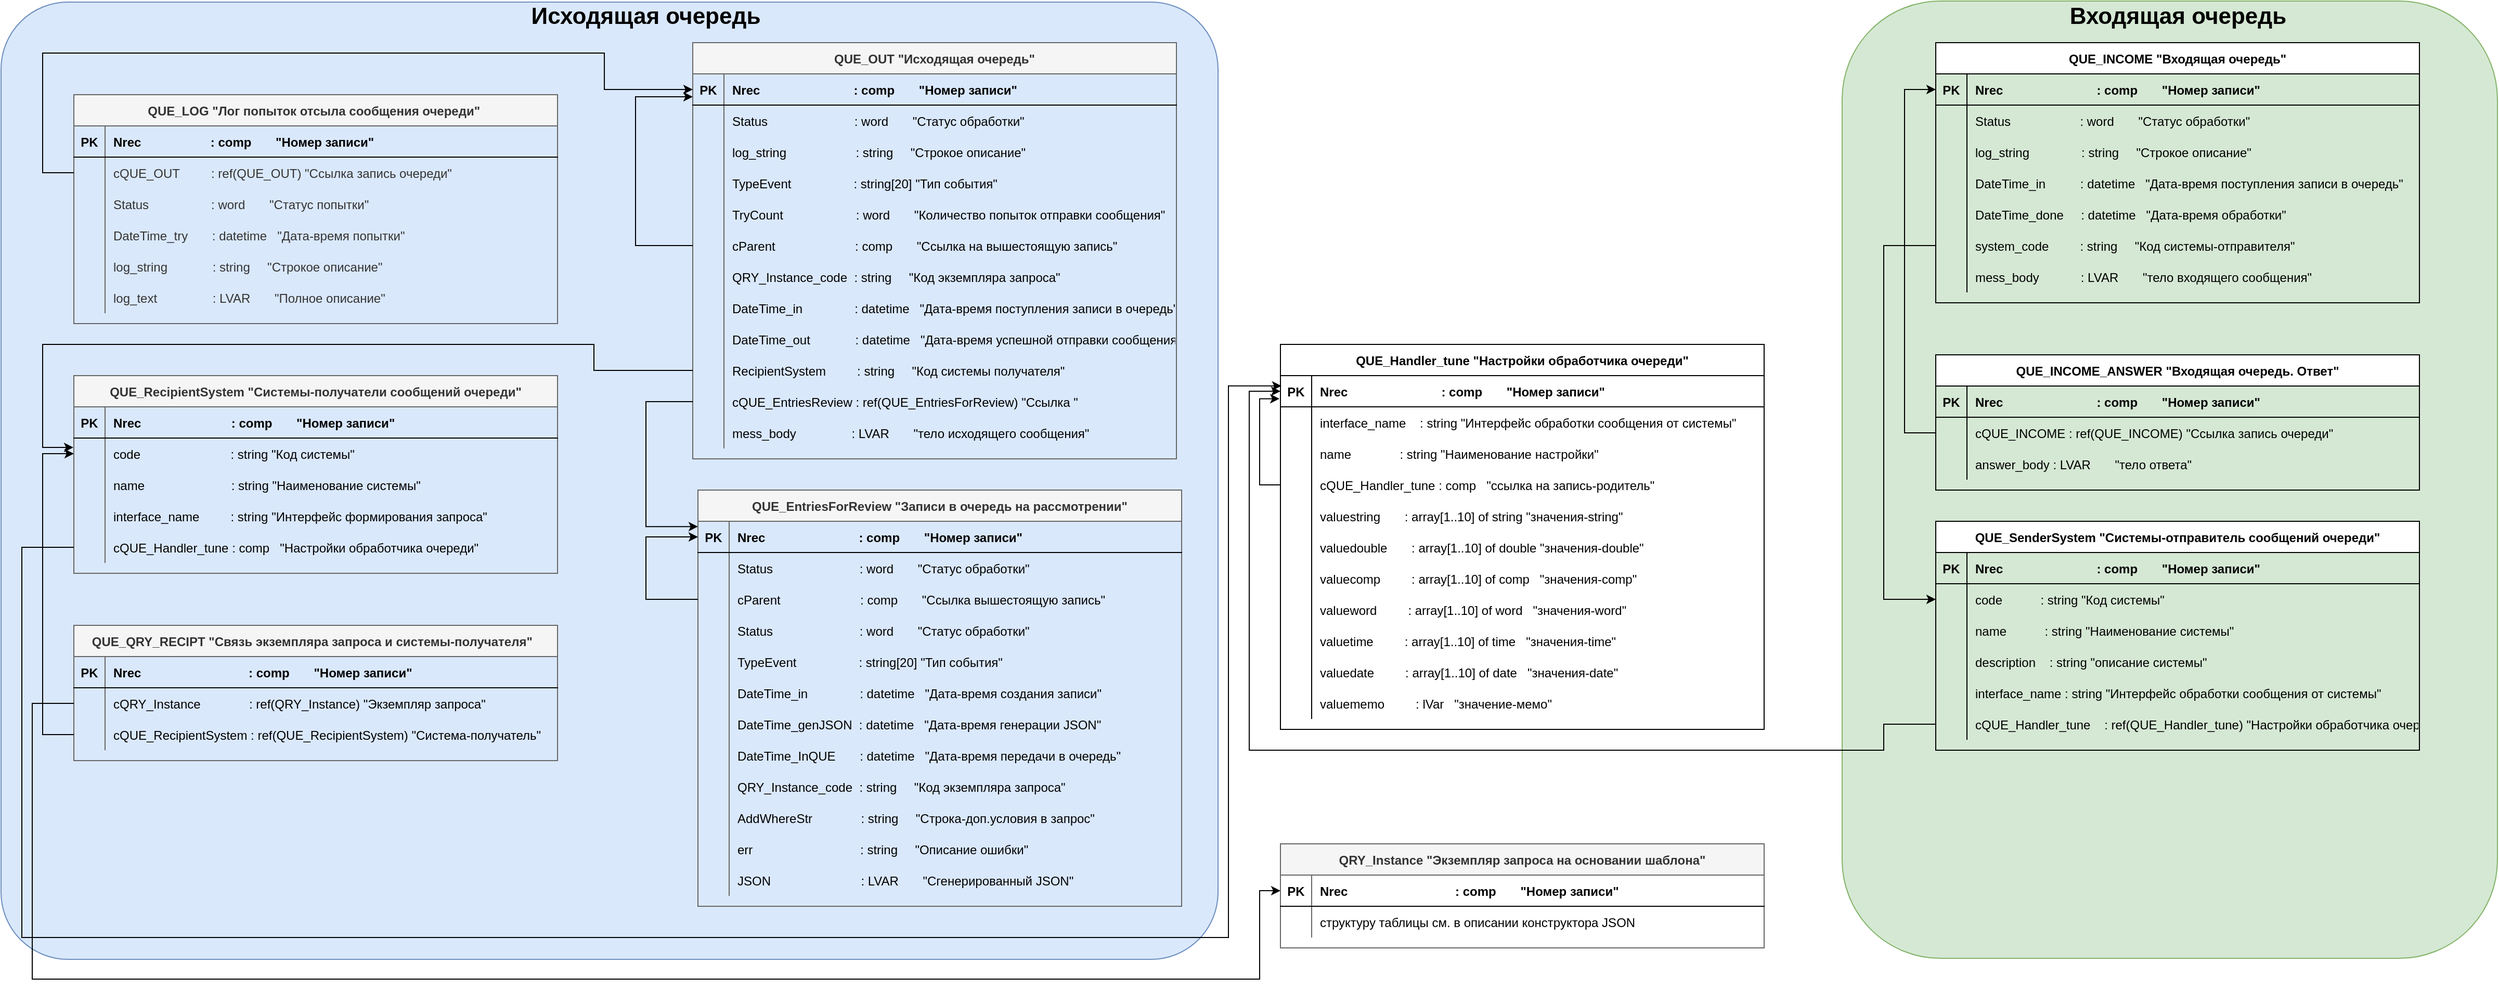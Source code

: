 <mxfile version="20.2.8" type="device"><diagram name="Page-1" id="2ca16b54-16f6-2749-3443-fa8db7711227"><mxGraphModel dx="5130" dy="2457" grid="1" gridSize="10" guides="1" tooltips="1" connect="1" arrows="1" fold="1" page="1" pageScale="1" pageWidth="1100" pageHeight="850" background="none" math="0" shadow="0"><root><mxCell id="0"/><mxCell id="1" parent="0"/><mxCell id="_pPiiazzZcSmdiLLcCM--334" value="" style="rounded=1;whiteSpace=wrap;html=1;fontSize=22;fillColor=#d5e8d4;strokeColor=#82b366;" vertex="1" parent="1"><mxGeometry x="1210" width="630" height="920" as="geometry"/></mxCell><mxCell id="_pPiiazzZcSmdiLLcCM--331" value="" style="rounded=1;whiteSpace=wrap;html=1;arcSize=7;fillColor=#dae8fc;strokeColor=#6c8ebf;" vertex="1" parent="1"><mxGeometry x="-560" y="1" width="1170" height="920" as="geometry"/></mxCell><mxCell id="_pPiiazzZcSmdiLLcCM--5" value="QUE_OUT &quot;Исходящая очередь&quot;" style="shape=table;startSize=30;container=1;collapsible=1;childLayout=tableLayout;fixedRows=1;rowLines=0;fontStyle=1;align=center;resizeLast=1;fillColor=#f5f5f5;fontColor=#333333;strokeColor=#666666;" vertex="1" parent="1"><mxGeometry x="105" y="40" width="465" height="400" as="geometry"/></mxCell><mxCell id="_pPiiazzZcSmdiLLcCM--6" value="" style="shape=tableRow;horizontal=0;startSize=0;swimlaneHead=0;swimlaneBody=0;fillColor=none;collapsible=0;dropTarget=0;points=[[0,0.5],[1,0.5]];portConstraint=eastwest;top=0;left=0;right=0;bottom=1;" vertex="1" parent="_pPiiazzZcSmdiLLcCM--5"><mxGeometry y="30" width="465" height="30" as="geometry"/></mxCell><mxCell id="_pPiiazzZcSmdiLLcCM--7" value="PK" style="shape=partialRectangle;connectable=0;fillColor=none;top=0;left=0;bottom=0;right=0;fontStyle=1;overflow=hidden;" vertex="1" parent="_pPiiazzZcSmdiLLcCM--6"><mxGeometry width="30" height="30" as="geometry"><mxRectangle width="30" height="30" as="alternateBounds"/></mxGeometry></mxCell><mxCell id="_pPiiazzZcSmdiLLcCM--8" value="Nrec                           : comp       &quot;Номер записи&quot;" style="shape=partialRectangle;connectable=0;fillColor=none;top=0;left=0;bottom=0;right=0;align=left;spacingLeft=6;fontStyle=1;overflow=hidden;" vertex="1" parent="_pPiiazzZcSmdiLLcCM--6"><mxGeometry x="30" width="435" height="30" as="geometry"><mxRectangle width="435" height="30" as="alternateBounds"/></mxGeometry></mxCell><mxCell id="_pPiiazzZcSmdiLLcCM--9" value="" style="shape=tableRow;horizontal=0;startSize=0;swimlaneHead=0;swimlaneBody=0;fillColor=none;collapsible=0;dropTarget=0;points=[[0,0.5],[1,0.5]];portConstraint=eastwest;top=0;left=0;right=0;bottom=0;" vertex="1" parent="_pPiiazzZcSmdiLLcCM--5"><mxGeometry y="60" width="465" height="30" as="geometry"/></mxCell><mxCell id="_pPiiazzZcSmdiLLcCM--10" value="" style="shape=partialRectangle;connectable=0;fillColor=none;top=0;left=0;bottom=0;right=0;editable=1;overflow=hidden;" vertex="1" parent="_pPiiazzZcSmdiLLcCM--9"><mxGeometry width="30" height="30" as="geometry"><mxRectangle width="30" height="30" as="alternateBounds"/></mxGeometry></mxCell><mxCell id="_pPiiazzZcSmdiLLcCM--11" value="Status                         : word       &quot;Статус обработки&quot;" style="shape=partialRectangle;connectable=0;fillColor=none;top=0;left=0;bottom=0;right=0;align=left;spacingLeft=6;overflow=hidden;" vertex="1" parent="_pPiiazzZcSmdiLLcCM--9"><mxGeometry x="30" width="435" height="30" as="geometry"><mxRectangle width="435" height="30" as="alternateBounds"/></mxGeometry></mxCell><mxCell id="_pPiiazzZcSmdiLLcCM--12" value="" style="shape=tableRow;horizontal=0;startSize=0;swimlaneHead=0;swimlaneBody=0;fillColor=none;collapsible=0;dropTarget=0;points=[[0,0.5],[1,0.5]];portConstraint=eastwest;top=0;left=0;right=0;bottom=0;" vertex="1" parent="_pPiiazzZcSmdiLLcCM--5"><mxGeometry y="90" width="465" height="30" as="geometry"/></mxCell><mxCell id="_pPiiazzZcSmdiLLcCM--13" value="" style="shape=partialRectangle;connectable=0;fillColor=none;top=0;left=0;bottom=0;right=0;editable=1;overflow=hidden;" vertex="1" parent="_pPiiazzZcSmdiLLcCM--12"><mxGeometry width="30" height="30" as="geometry"><mxRectangle width="30" height="30" as="alternateBounds"/></mxGeometry></mxCell><mxCell id="_pPiiazzZcSmdiLLcCM--14" value="log_string                    : string     &quot;Строкое описание&quot;" style="shape=partialRectangle;connectable=0;fillColor=none;top=0;left=0;bottom=0;right=0;align=left;spacingLeft=6;overflow=hidden;" vertex="1" parent="_pPiiazzZcSmdiLLcCM--12"><mxGeometry x="30" width="435" height="30" as="geometry"><mxRectangle width="435" height="30" as="alternateBounds"/></mxGeometry></mxCell><mxCell id="_pPiiazzZcSmdiLLcCM--15" value="" style="shape=tableRow;horizontal=0;startSize=0;swimlaneHead=0;swimlaneBody=0;fillColor=none;collapsible=0;dropTarget=0;points=[[0,0.5],[1,0.5]];portConstraint=eastwest;top=0;left=0;right=0;bottom=0;" vertex="1" parent="_pPiiazzZcSmdiLLcCM--5"><mxGeometry y="120" width="465" height="30" as="geometry"/></mxCell><mxCell id="_pPiiazzZcSmdiLLcCM--16" value="" style="shape=partialRectangle;connectable=0;fillColor=none;top=0;left=0;bottom=0;right=0;editable=1;overflow=hidden;" vertex="1" parent="_pPiiazzZcSmdiLLcCM--15"><mxGeometry width="30" height="30" as="geometry"><mxRectangle width="30" height="30" as="alternateBounds"/></mxGeometry></mxCell><mxCell id="_pPiiazzZcSmdiLLcCM--17" value="TypeEvent                  : string[20] &quot;Тип события&quot;" style="shape=partialRectangle;connectable=0;fillColor=none;top=0;left=0;bottom=0;right=0;align=left;spacingLeft=6;overflow=hidden;" vertex="1" parent="_pPiiazzZcSmdiLLcCM--15"><mxGeometry x="30" width="435" height="30" as="geometry"><mxRectangle width="435" height="30" as="alternateBounds"/></mxGeometry></mxCell><mxCell id="_pPiiazzZcSmdiLLcCM--19" value="" style="shape=tableRow;horizontal=0;startSize=0;swimlaneHead=0;swimlaneBody=0;fillColor=none;collapsible=0;dropTarget=0;points=[[0,0.5],[1,0.5]];portConstraint=eastwest;top=0;left=0;right=0;bottom=0;" vertex="1" parent="_pPiiazzZcSmdiLLcCM--5"><mxGeometry y="150" width="465" height="30" as="geometry"/></mxCell><mxCell id="_pPiiazzZcSmdiLLcCM--20" value="" style="shape=partialRectangle;connectable=0;fillColor=none;top=0;left=0;bottom=0;right=0;editable=1;overflow=hidden;" vertex="1" parent="_pPiiazzZcSmdiLLcCM--19"><mxGeometry width="30" height="30" as="geometry"><mxRectangle width="30" height="30" as="alternateBounds"/></mxGeometry></mxCell><mxCell id="_pPiiazzZcSmdiLLcCM--21" value="TryCount                     : word       &quot;Количество попыток отправки сообщения&quot;" style="shape=partialRectangle;connectable=0;fillColor=none;top=0;left=0;bottom=0;right=0;align=left;spacingLeft=6;overflow=hidden;" vertex="1" parent="_pPiiazzZcSmdiLLcCM--19"><mxGeometry x="30" width="435" height="30" as="geometry"><mxRectangle width="435" height="30" as="alternateBounds"/></mxGeometry></mxCell><mxCell id="_pPiiazzZcSmdiLLcCM--58" style="edgeStyle=orthogonalEdgeStyle;rounded=0;orthogonalLoop=1;jettySize=auto;html=1;entryX=0;entryY=0.722;entryDx=0;entryDy=0;entryPerimeter=0;" edge="1" parent="_pPiiazzZcSmdiLLcCM--5" source="_pPiiazzZcSmdiLLcCM--22" target="_pPiiazzZcSmdiLLcCM--6"><mxGeometry relative="1" as="geometry"><Array as="points"><mxPoint x="-55" y="195"/><mxPoint x="-55" y="52"/><mxPoint y="52"/></Array></mxGeometry></mxCell><mxCell id="_pPiiazzZcSmdiLLcCM--22" value="" style="shape=tableRow;horizontal=0;startSize=0;swimlaneHead=0;swimlaneBody=0;fillColor=none;collapsible=0;dropTarget=0;points=[[0,0.5],[1,0.5]];portConstraint=eastwest;top=0;left=0;right=0;bottom=0;" vertex="1" parent="_pPiiazzZcSmdiLLcCM--5"><mxGeometry y="180" width="465" height="30" as="geometry"/></mxCell><mxCell id="_pPiiazzZcSmdiLLcCM--23" value="" style="shape=partialRectangle;connectable=0;fillColor=none;top=0;left=0;bottom=0;right=0;editable=1;overflow=hidden;" vertex="1" parent="_pPiiazzZcSmdiLLcCM--22"><mxGeometry width="30" height="30" as="geometry"><mxRectangle width="30" height="30" as="alternateBounds"/></mxGeometry></mxCell><mxCell id="_pPiiazzZcSmdiLLcCM--24" value="cParent                       : comp       &quot;Ссылка на вышестоящую запись&quot;" style="shape=partialRectangle;connectable=0;fillColor=none;top=0;left=0;bottom=0;right=0;align=left;spacingLeft=6;overflow=hidden;" vertex="1" parent="_pPiiazzZcSmdiLLcCM--22"><mxGeometry x="30" width="435" height="30" as="geometry"><mxRectangle width="435" height="30" as="alternateBounds"/></mxGeometry></mxCell><mxCell id="_pPiiazzZcSmdiLLcCM--25" value="" style="shape=tableRow;horizontal=0;startSize=0;swimlaneHead=0;swimlaneBody=0;fillColor=none;collapsible=0;dropTarget=0;points=[[0,0.5],[1,0.5]];portConstraint=eastwest;top=0;left=0;right=0;bottom=0;" vertex="1" parent="_pPiiazzZcSmdiLLcCM--5"><mxGeometry y="210" width="465" height="30" as="geometry"/></mxCell><mxCell id="_pPiiazzZcSmdiLLcCM--26" value="" style="shape=partialRectangle;connectable=0;fillColor=none;top=0;left=0;bottom=0;right=0;editable=1;overflow=hidden;" vertex="1" parent="_pPiiazzZcSmdiLLcCM--25"><mxGeometry width="30" height="30" as="geometry"><mxRectangle width="30" height="30" as="alternateBounds"/></mxGeometry></mxCell><mxCell id="_pPiiazzZcSmdiLLcCM--27" value="QRY_Instance_code  : string     &quot;Код экземпляра запроса&quot;" style="shape=partialRectangle;connectable=0;fillColor=none;top=0;left=0;bottom=0;right=0;align=left;spacingLeft=6;overflow=hidden;" vertex="1" parent="_pPiiazzZcSmdiLLcCM--25"><mxGeometry x="30" width="435" height="30" as="geometry"><mxRectangle width="435" height="30" as="alternateBounds"/></mxGeometry></mxCell><mxCell id="_pPiiazzZcSmdiLLcCM--28" value="" style="shape=tableRow;horizontal=0;startSize=0;swimlaneHead=0;swimlaneBody=0;fillColor=none;collapsible=0;dropTarget=0;points=[[0,0.5],[1,0.5]];portConstraint=eastwest;top=0;left=0;right=0;bottom=0;" vertex="1" parent="_pPiiazzZcSmdiLLcCM--5"><mxGeometry y="240" width="465" height="30" as="geometry"/></mxCell><mxCell id="_pPiiazzZcSmdiLLcCM--29" value="" style="shape=partialRectangle;connectable=0;fillColor=none;top=0;left=0;bottom=0;right=0;editable=1;overflow=hidden;" vertex="1" parent="_pPiiazzZcSmdiLLcCM--28"><mxGeometry width="30" height="30" as="geometry"><mxRectangle width="30" height="30" as="alternateBounds"/></mxGeometry></mxCell><mxCell id="_pPiiazzZcSmdiLLcCM--30" value="DateTime_in               : datetime   &quot;Дата-время поступления записи в очередь&quot;" style="shape=partialRectangle;connectable=0;fillColor=none;top=0;left=0;bottom=0;right=0;align=left;spacingLeft=6;overflow=hidden;" vertex="1" parent="_pPiiazzZcSmdiLLcCM--28"><mxGeometry x="30" width="435" height="30" as="geometry"><mxRectangle width="435" height="30" as="alternateBounds"/></mxGeometry></mxCell><mxCell id="_pPiiazzZcSmdiLLcCM--31" value="" style="shape=tableRow;horizontal=0;startSize=0;swimlaneHead=0;swimlaneBody=0;fillColor=none;collapsible=0;dropTarget=0;points=[[0,0.5],[1,0.5]];portConstraint=eastwest;top=0;left=0;right=0;bottom=0;" vertex="1" parent="_pPiiazzZcSmdiLLcCM--5"><mxGeometry y="270" width="465" height="30" as="geometry"/></mxCell><mxCell id="_pPiiazzZcSmdiLLcCM--32" value="" style="shape=partialRectangle;connectable=0;fillColor=none;top=0;left=0;bottom=0;right=0;editable=1;overflow=hidden;" vertex="1" parent="_pPiiazzZcSmdiLLcCM--31"><mxGeometry width="30" height="30" as="geometry"><mxRectangle width="30" height="30" as="alternateBounds"/></mxGeometry></mxCell><mxCell id="_pPiiazzZcSmdiLLcCM--33" value="DateTime_out             : datetime   &quot;Дата-время успешной отправки сообщения&quot;" style="shape=partialRectangle;connectable=0;fillColor=none;top=0;left=0;bottom=0;right=0;align=left;spacingLeft=6;overflow=hidden;" vertex="1" parent="_pPiiazzZcSmdiLLcCM--31"><mxGeometry x="30" width="435" height="30" as="geometry"><mxRectangle width="435" height="30" as="alternateBounds"/></mxGeometry></mxCell><mxCell id="_pPiiazzZcSmdiLLcCM--34" value="" style="shape=tableRow;horizontal=0;startSize=0;swimlaneHead=0;swimlaneBody=0;fillColor=none;collapsible=0;dropTarget=0;points=[[0,0.5],[1,0.5]];portConstraint=eastwest;top=0;left=0;right=0;bottom=0;" vertex="1" parent="_pPiiazzZcSmdiLLcCM--5"><mxGeometry y="300" width="465" height="30" as="geometry"/></mxCell><mxCell id="_pPiiazzZcSmdiLLcCM--35" value="" style="shape=partialRectangle;connectable=0;fillColor=none;top=0;left=0;bottom=0;right=0;editable=1;overflow=hidden;" vertex="1" parent="_pPiiazzZcSmdiLLcCM--34"><mxGeometry width="30" height="30" as="geometry"><mxRectangle width="30" height="30" as="alternateBounds"/></mxGeometry></mxCell><mxCell id="_pPiiazzZcSmdiLLcCM--36" value="RecipientSystem         : string     &quot;Код системы получателя&quot;" style="shape=partialRectangle;connectable=0;fillColor=none;top=0;left=0;bottom=0;right=0;align=left;spacingLeft=6;overflow=hidden;" vertex="1" parent="_pPiiazzZcSmdiLLcCM--34"><mxGeometry x="30" width="435" height="30" as="geometry"><mxRectangle width="435" height="30" as="alternateBounds"/></mxGeometry></mxCell><mxCell id="_pPiiazzZcSmdiLLcCM--37" value="" style="shape=tableRow;horizontal=0;startSize=0;swimlaneHead=0;swimlaneBody=0;fillColor=none;collapsible=0;dropTarget=0;points=[[0,0.5],[1,0.5]];portConstraint=eastwest;top=0;left=0;right=0;bottom=0;" vertex="1" parent="_pPiiazzZcSmdiLLcCM--5"><mxGeometry y="330" width="465" height="30" as="geometry"/></mxCell><mxCell id="_pPiiazzZcSmdiLLcCM--38" value="" style="shape=partialRectangle;connectable=0;fillColor=none;top=0;left=0;bottom=0;right=0;editable=1;overflow=hidden;" vertex="1" parent="_pPiiazzZcSmdiLLcCM--37"><mxGeometry width="30" height="30" as="geometry"><mxRectangle width="30" height="30" as="alternateBounds"/></mxGeometry></mxCell><mxCell id="_pPiiazzZcSmdiLLcCM--39" value="cQUE_EntriesReview : ref(QUE_EntriesForReview) &quot;Ссылка &quot;" style="shape=partialRectangle;connectable=0;fillColor=none;top=0;left=0;bottom=0;right=0;align=left;spacingLeft=6;overflow=hidden;" vertex="1" parent="_pPiiazzZcSmdiLLcCM--37"><mxGeometry x="30" width="435" height="30" as="geometry"><mxRectangle width="435" height="30" as="alternateBounds"/></mxGeometry></mxCell><mxCell id="_pPiiazzZcSmdiLLcCM--40" value="" style="shape=tableRow;horizontal=0;startSize=0;swimlaneHead=0;swimlaneBody=0;fillColor=none;collapsible=0;dropTarget=0;points=[[0,0.5],[1,0.5]];portConstraint=eastwest;top=0;left=0;right=0;bottom=0;" vertex="1" parent="_pPiiazzZcSmdiLLcCM--5"><mxGeometry y="360" width="465" height="30" as="geometry"/></mxCell><mxCell id="_pPiiazzZcSmdiLLcCM--41" value="" style="shape=partialRectangle;connectable=0;fillColor=none;top=0;left=0;bottom=0;right=0;editable=1;overflow=hidden;" vertex="1" parent="_pPiiazzZcSmdiLLcCM--40"><mxGeometry width="30" height="30" as="geometry"><mxRectangle width="30" height="30" as="alternateBounds"/></mxGeometry></mxCell><mxCell id="_pPiiazzZcSmdiLLcCM--42" value="mess_body                : LVAR       &quot;тело исходящего сообщения&quot;" style="shape=partialRectangle;connectable=0;fillColor=none;top=0;left=0;bottom=0;right=0;align=left;spacingLeft=6;overflow=hidden;" vertex="1" parent="_pPiiazzZcSmdiLLcCM--40"><mxGeometry x="30" width="435" height="30" as="geometry"><mxRectangle width="435" height="30" as="alternateBounds"/></mxGeometry></mxCell><mxCell id="_pPiiazzZcSmdiLLcCM--59" value="QUE_EntriesForReview &quot;Записи в очередь на рассмотрении&quot;" style="shape=table;startSize=30;container=1;collapsible=1;childLayout=tableLayout;fixedRows=1;rowLines=0;fontStyle=1;align=center;resizeLast=1;fillColor=#f5f5f5;fontColor=#333333;strokeColor=#666666;" vertex="1" parent="1"><mxGeometry x="110" y="470" width="465" height="400" as="geometry"/></mxCell><mxCell id="_pPiiazzZcSmdiLLcCM--60" value="" style="shape=tableRow;horizontal=0;startSize=0;swimlaneHead=0;swimlaneBody=0;fillColor=none;collapsible=0;dropTarget=0;points=[[0,0.5],[1,0.5]];portConstraint=eastwest;top=0;left=0;right=0;bottom=1;" vertex="1" parent="_pPiiazzZcSmdiLLcCM--59"><mxGeometry y="30" width="465" height="30" as="geometry"/></mxCell><mxCell id="_pPiiazzZcSmdiLLcCM--61" value="PK" style="shape=partialRectangle;connectable=0;fillColor=none;top=0;left=0;bottom=0;right=0;fontStyle=1;overflow=hidden;" vertex="1" parent="_pPiiazzZcSmdiLLcCM--60"><mxGeometry width="30" height="30" as="geometry"><mxRectangle width="30" height="30" as="alternateBounds"/></mxGeometry></mxCell><mxCell id="_pPiiazzZcSmdiLLcCM--62" value="Nrec                           : comp       &quot;Номер записи&quot;" style="shape=partialRectangle;connectable=0;fillColor=none;top=0;left=0;bottom=0;right=0;align=left;spacingLeft=6;fontStyle=1;overflow=hidden;" vertex="1" parent="_pPiiazzZcSmdiLLcCM--60"><mxGeometry x="30" width="435" height="30" as="geometry"><mxRectangle width="435" height="30" as="alternateBounds"/></mxGeometry></mxCell><mxCell id="_pPiiazzZcSmdiLLcCM--63" value="" style="shape=tableRow;horizontal=0;startSize=0;swimlaneHead=0;swimlaneBody=0;fillColor=none;collapsible=0;dropTarget=0;points=[[0,0.5],[1,0.5]];portConstraint=eastwest;top=0;left=0;right=0;bottom=0;" vertex="1" parent="_pPiiazzZcSmdiLLcCM--59"><mxGeometry y="60" width="465" height="30" as="geometry"/></mxCell><mxCell id="_pPiiazzZcSmdiLLcCM--64" value="" style="shape=partialRectangle;connectable=0;fillColor=none;top=0;left=0;bottom=0;right=0;editable=1;overflow=hidden;" vertex="1" parent="_pPiiazzZcSmdiLLcCM--63"><mxGeometry width="30" height="30" as="geometry"><mxRectangle width="30" height="30" as="alternateBounds"/></mxGeometry></mxCell><mxCell id="_pPiiazzZcSmdiLLcCM--65" value="Status                         : word       &quot;Статус обработки&quot;" style="shape=partialRectangle;connectable=0;fillColor=none;top=0;left=0;bottom=0;right=0;align=left;spacingLeft=6;overflow=hidden;" vertex="1" parent="_pPiiazzZcSmdiLLcCM--63"><mxGeometry x="30" width="435" height="30" as="geometry"><mxRectangle width="435" height="30" as="alternateBounds"/></mxGeometry></mxCell><mxCell id="_pPiiazzZcSmdiLLcCM--97" style="edgeStyle=orthogonalEdgeStyle;rounded=0;orthogonalLoop=1;jettySize=auto;html=1;entryX=0;entryY=0.5;entryDx=0;entryDy=0;" edge="1" parent="_pPiiazzZcSmdiLLcCM--59" source="_pPiiazzZcSmdiLLcCM--66" target="_pPiiazzZcSmdiLLcCM--60"><mxGeometry relative="1" as="geometry"><Array as="points"><mxPoint x="-50" y="105"/><mxPoint x="-50" y="45"/></Array></mxGeometry></mxCell><mxCell id="_pPiiazzZcSmdiLLcCM--66" value="" style="shape=tableRow;horizontal=0;startSize=0;swimlaneHead=0;swimlaneBody=0;fillColor=none;collapsible=0;dropTarget=0;points=[[0,0.5],[1,0.5]];portConstraint=eastwest;top=0;left=0;right=0;bottom=0;" vertex="1" parent="_pPiiazzZcSmdiLLcCM--59"><mxGeometry y="90" width="465" height="30" as="geometry"/></mxCell><mxCell id="_pPiiazzZcSmdiLLcCM--67" value="" style="shape=partialRectangle;connectable=0;fillColor=none;top=0;left=0;bottom=0;right=0;editable=1;overflow=hidden;" vertex="1" parent="_pPiiazzZcSmdiLLcCM--66"><mxGeometry width="30" height="30" as="geometry"><mxRectangle width="30" height="30" as="alternateBounds"/></mxGeometry></mxCell><mxCell id="_pPiiazzZcSmdiLLcCM--68" value="cParent                       : comp       &quot;Ссылка вышестоящую запись&quot;" style="shape=partialRectangle;connectable=0;fillColor=none;top=0;left=0;bottom=0;right=0;align=left;spacingLeft=6;overflow=hidden;" vertex="1" parent="_pPiiazzZcSmdiLLcCM--66"><mxGeometry x="30" width="435" height="30" as="geometry"><mxRectangle width="435" height="30" as="alternateBounds"/></mxGeometry></mxCell><mxCell id="_pPiiazzZcSmdiLLcCM--69" value="" style="shape=tableRow;horizontal=0;startSize=0;swimlaneHead=0;swimlaneBody=0;fillColor=none;collapsible=0;dropTarget=0;points=[[0,0.5],[1,0.5]];portConstraint=eastwest;top=0;left=0;right=0;bottom=0;" vertex="1" parent="_pPiiazzZcSmdiLLcCM--59"><mxGeometry y="120" width="465" height="30" as="geometry"/></mxCell><mxCell id="_pPiiazzZcSmdiLLcCM--70" value="" style="shape=partialRectangle;connectable=0;fillColor=none;top=0;left=0;bottom=0;right=0;editable=1;overflow=hidden;" vertex="1" parent="_pPiiazzZcSmdiLLcCM--69"><mxGeometry width="30" height="30" as="geometry"><mxRectangle width="30" height="30" as="alternateBounds"/></mxGeometry></mxCell><mxCell id="_pPiiazzZcSmdiLLcCM--71" value="Status                         : word       &quot;Статус обработки&quot;" style="shape=partialRectangle;connectable=0;fillColor=none;top=0;left=0;bottom=0;right=0;align=left;spacingLeft=6;overflow=hidden;" vertex="1" parent="_pPiiazzZcSmdiLLcCM--69"><mxGeometry x="30" width="435" height="30" as="geometry"><mxRectangle width="435" height="30" as="alternateBounds"/></mxGeometry></mxCell><mxCell id="_pPiiazzZcSmdiLLcCM--72" value="" style="shape=tableRow;horizontal=0;startSize=0;swimlaneHead=0;swimlaneBody=0;fillColor=none;collapsible=0;dropTarget=0;points=[[0,0.5],[1,0.5]];portConstraint=eastwest;top=0;left=0;right=0;bottom=0;" vertex="1" parent="_pPiiazzZcSmdiLLcCM--59"><mxGeometry y="150" width="465" height="30" as="geometry"/></mxCell><mxCell id="_pPiiazzZcSmdiLLcCM--73" value="" style="shape=partialRectangle;connectable=0;fillColor=none;top=0;left=0;bottom=0;right=0;editable=1;overflow=hidden;" vertex="1" parent="_pPiiazzZcSmdiLLcCM--72"><mxGeometry width="30" height="30" as="geometry"><mxRectangle width="30" height="30" as="alternateBounds"/></mxGeometry></mxCell><mxCell id="_pPiiazzZcSmdiLLcCM--74" value="TypeEvent                  : string[20] &quot;Тип события&quot;" style="shape=partialRectangle;connectable=0;fillColor=none;top=0;left=0;bottom=0;right=0;align=left;spacingLeft=6;overflow=hidden;" vertex="1" parent="_pPiiazzZcSmdiLLcCM--72"><mxGeometry x="30" width="435" height="30" as="geometry"><mxRectangle width="435" height="30" as="alternateBounds"/></mxGeometry></mxCell><mxCell id="_pPiiazzZcSmdiLLcCM--76" value="" style="shape=tableRow;horizontal=0;startSize=0;swimlaneHead=0;swimlaneBody=0;fillColor=none;collapsible=0;dropTarget=0;points=[[0,0.5],[1,0.5]];portConstraint=eastwest;top=0;left=0;right=0;bottom=0;" vertex="1" parent="_pPiiazzZcSmdiLLcCM--59"><mxGeometry y="180" width="465" height="30" as="geometry"/></mxCell><mxCell id="_pPiiazzZcSmdiLLcCM--77" value="" style="shape=partialRectangle;connectable=0;fillColor=none;top=0;left=0;bottom=0;right=0;editable=1;overflow=hidden;" vertex="1" parent="_pPiiazzZcSmdiLLcCM--76"><mxGeometry width="30" height="30" as="geometry"><mxRectangle width="30" height="30" as="alternateBounds"/></mxGeometry></mxCell><mxCell id="_pPiiazzZcSmdiLLcCM--78" value="DateTime_in               : datetime   &quot;Дата-время создания записи&quot;" style="shape=partialRectangle;connectable=0;fillColor=none;top=0;left=0;bottom=0;right=0;align=left;spacingLeft=6;overflow=hidden;" vertex="1" parent="_pPiiazzZcSmdiLLcCM--76"><mxGeometry x="30" width="435" height="30" as="geometry"><mxRectangle width="435" height="30" as="alternateBounds"/></mxGeometry></mxCell><mxCell id="_pPiiazzZcSmdiLLcCM--79" value="" style="shape=tableRow;horizontal=0;startSize=0;swimlaneHead=0;swimlaneBody=0;fillColor=none;collapsible=0;dropTarget=0;points=[[0,0.5],[1,0.5]];portConstraint=eastwest;top=0;left=0;right=0;bottom=0;" vertex="1" parent="_pPiiazzZcSmdiLLcCM--59"><mxGeometry y="210" width="465" height="30" as="geometry"/></mxCell><mxCell id="_pPiiazzZcSmdiLLcCM--80" value="" style="shape=partialRectangle;connectable=0;fillColor=none;top=0;left=0;bottom=0;right=0;editable=1;overflow=hidden;" vertex="1" parent="_pPiiazzZcSmdiLLcCM--79"><mxGeometry width="30" height="30" as="geometry"><mxRectangle width="30" height="30" as="alternateBounds"/></mxGeometry></mxCell><mxCell id="_pPiiazzZcSmdiLLcCM--81" value="DateTime_genJSON  : datetime   &quot;Дата-время генерации JSON&quot;" style="shape=partialRectangle;connectable=0;fillColor=none;top=0;left=0;bottom=0;right=0;align=left;spacingLeft=6;overflow=hidden;" vertex="1" parent="_pPiiazzZcSmdiLLcCM--79"><mxGeometry x="30" width="435" height="30" as="geometry"><mxRectangle width="435" height="30" as="alternateBounds"/></mxGeometry></mxCell><mxCell id="_pPiiazzZcSmdiLLcCM--82" value="" style="shape=tableRow;horizontal=0;startSize=0;swimlaneHead=0;swimlaneBody=0;fillColor=none;collapsible=0;dropTarget=0;points=[[0,0.5],[1,0.5]];portConstraint=eastwest;top=0;left=0;right=0;bottom=0;" vertex="1" parent="_pPiiazzZcSmdiLLcCM--59"><mxGeometry y="240" width="465" height="30" as="geometry"/></mxCell><mxCell id="_pPiiazzZcSmdiLLcCM--83" value="" style="shape=partialRectangle;connectable=0;fillColor=none;top=0;left=0;bottom=0;right=0;editable=1;overflow=hidden;" vertex="1" parent="_pPiiazzZcSmdiLLcCM--82"><mxGeometry width="30" height="30" as="geometry"><mxRectangle width="30" height="30" as="alternateBounds"/></mxGeometry></mxCell><mxCell id="_pPiiazzZcSmdiLLcCM--84" value="DateTime_InQUE       : datetime   &quot;Дата-время передачи в очередь&quot;" style="shape=partialRectangle;connectable=0;fillColor=none;top=0;left=0;bottom=0;right=0;align=left;spacingLeft=6;overflow=hidden;" vertex="1" parent="_pPiiazzZcSmdiLLcCM--82"><mxGeometry x="30" width="435" height="30" as="geometry"><mxRectangle width="435" height="30" as="alternateBounds"/></mxGeometry></mxCell><mxCell id="_pPiiazzZcSmdiLLcCM--85" value="" style="shape=tableRow;horizontal=0;startSize=0;swimlaneHead=0;swimlaneBody=0;fillColor=none;collapsible=0;dropTarget=0;points=[[0,0.5],[1,0.5]];portConstraint=eastwest;top=0;left=0;right=0;bottom=0;" vertex="1" parent="_pPiiazzZcSmdiLLcCM--59"><mxGeometry y="270" width="465" height="30" as="geometry"/></mxCell><mxCell id="_pPiiazzZcSmdiLLcCM--86" value="" style="shape=partialRectangle;connectable=0;fillColor=none;top=0;left=0;bottom=0;right=0;editable=1;overflow=hidden;" vertex="1" parent="_pPiiazzZcSmdiLLcCM--85"><mxGeometry width="30" height="30" as="geometry"><mxRectangle width="30" height="30" as="alternateBounds"/></mxGeometry></mxCell><mxCell id="_pPiiazzZcSmdiLLcCM--87" value="QRY_Instance_code  : string     &quot;Код экземпляра запроса&quot;" style="shape=partialRectangle;connectable=0;fillColor=none;top=0;left=0;bottom=0;right=0;align=left;spacingLeft=6;overflow=hidden;" vertex="1" parent="_pPiiazzZcSmdiLLcCM--85"><mxGeometry x="30" width="435" height="30" as="geometry"><mxRectangle width="435" height="30" as="alternateBounds"/></mxGeometry></mxCell><mxCell id="_pPiiazzZcSmdiLLcCM--88" value="" style="shape=tableRow;horizontal=0;startSize=0;swimlaneHead=0;swimlaneBody=0;fillColor=none;collapsible=0;dropTarget=0;points=[[0,0.5],[1,0.5]];portConstraint=eastwest;top=0;left=0;right=0;bottom=0;" vertex="1" parent="_pPiiazzZcSmdiLLcCM--59"><mxGeometry y="300" width="465" height="30" as="geometry"/></mxCell><mxCell id="_pPiiazzZcSmdiLLcCM--89" value="" style="shape=partialRectangle;connectable=0;fillColor=none;top=0;left=0;bottom=0;right=0;editable=1;overflow=hidden;" vertex="1" parent="_pPiiazzZcSmdiLLcCM--88"><mxGeometry width="30" height="30" as="geometry"><mxRectangle width="30" height="30" as="alternateBounds"/></mxGeometry></mxCell><mxCell id="_pPiiazzZcSmdiLLcCM--90" value="AddWhereStr              : string     &quot;Строка-доп.условия в запрос&quot;" style="shape=partialRectangle;connectable=0;fillColor=none;top=0;left=0;bottom=0;right=0;align=left;spacingLeft=6;overflow=hidden;" vertex="1" parent="_pPiiazzZcSmdiLLcCM--88"><mxGeometry x="30" width="435" height="30" as="geometry"><mxRectangle width="435" height="30" as="alternateBounds"/></mxGeometry></mxCell><mxCell id="_pPiiazzZcSmdiLLcCM--91" value="" style="shape=tableRow;horizontal=0;startSize=0;swimlaneHead=0;swimlaneBody=0;fillColor=none;collapsible=0;dropTarget=0;points=[[0,0.5],[1,0.5]];portConstraint=eastwest;top=0;left=0;right=0;bottom=0;" vertex="1" parent="_pPiiazzZcSmdiLLcCM--59"><mxGeometry y="330" width="465" height="30" as="geometry"/></mxCell><mxCell id="_pPiiazzZcSmdiLLcCM--92" value="" style="shape=partialRectangle;connectable=0;fillColor=none;top=0;left=0;bottom=0;right=0;editable=1;overflow=hidden;" vertex="1" parent="_pPiiazzZcSmdiLLcCM--91"><mxGeometry width="30" height="30" as="geometry"><mxRectangle width="30" height="30" as="alternateBounds"/></mxGeometry></mxCell><mxCell id="_pPiiazzZcSmdiLLcCM--93" value="err                               : string     &quot;Описание ошибки&quot;" style="shape=partialRectangle;connectable=0;fillColor=none;top=0;left=0;bottom=0;right=0;align=left;spacingLeft=6;overflow=hidden;" vertex="1" parent="_pPiiazzZcSmdiLLcCM--91"><mxGeometry x="30" width="435" height="30" as="geometry"><mxRectangle width="435" height="30" as="alternateBounds"/></mxGeometry></mxCell><mxCell id="_pPiiazzZcSmdiLLcCM--94" value="" style="shape=tableRow;horizontal=0;startSize=0;swimlaneHead=0;swimlaneBody=0;fillColor=none;collapsible=0;dropTarget=0;points=[[0,0.5],[1,0.5]];portConstraint=eastwest;top=0;left=0;right=0;bottom=0;" vertex="1" parent="_pPiiazzZcSmdiLLcCM--59"><mxGeometry y="360" width="465" height="30" as="geometry"/></mxCell><mxCell id="_pPiiazzZcSmdiLLcCM--95" value="" style="shape=partialRectangle;connectable=0;fillColor=none;top=0;left=0;bottom=0;right=0;editable=1;overflow=hidden;" vertex="1" parent="_pPiiazzZcSmdiLLcCM--94"><mxGeometry width="30" height="30" as="geometry"><mxRectangle width="30" height="30" as="alternateBounds"/></mxGeometry></mxCell><mxCell id="_pPiiazzZcSmdiLLcCM--96" value="JSON                          : LVAR       &quot;Сгенерированный JSON&quot;" style="shape=partialRectangle;connectable=0;fillColor=none;top=0;left=0;bottom=0;right=0;align=left;spacingLeft=6;overflow=hidden;" vertex="1" parent="_pPiiazzZcSmdiLLcCM--94"><mxGeometry x="30" width="435" height="30" as="geometry"><mxRectangle width="435" height="30" as="alternateBounds"/></mxGeometry></mxCell><mxCell id="_pPiiazzZcSmdiLLcCM--98" style="edgeStyle=orthogonalEdgeStyle;rounded=0;orthogonalLoop=1;jettySize=auto;html=1;entryX=0;entryY=0.17;entryDx=0;entryDy=0;exitX=0;exitY=0.5;exitDx=0;exitDy=0;entryPerimeter=0;" edge="1" parent="1" source="_pPiiazzZcSmdiLLcCM--37" target="_pPiiazzZcSmdiLLcCM--60"><mxGeometry relative="1" as="geometry"><Array as="points"><mxPoint x="60" y="385"/><mxPoint x="60" y="505"/></Array></mxGeometry></mxCell><mxCell id="_pPiiazzZcSmdiLLcCM--99" value="QUE_LOG &quot;Лог попыток отсыла сообщения очереди&quot; " style="shape=table;startSize=30;container=1;collapsible=1;childLayout=tableLayout;fixedRows=1;rowLines=0;fontStyle=1;align=center;resizeLast=1;fillColor=#f5f5f5;strokeColor=#666666;fontColor=#333333;" vertex="1" parent="1"><mxGeometry x="-490" y="90" width="465" height="220" as="geometry"/></mxCell><mxCell id="_pPiiazzZcSmdiLLcCM--100" value="" style="shape=tableRow;horizontal=0;startSize=0;swimlaneHead=0;swimlaneBody=0;fillColor=none;collapsible=0;dropTarget=0;points=[[0,0.5],[1,0.5]];portConstraint=eastwest;top=0;left=0;right=0;bottom=1;" vertex="1" parent="_pPiiazzZcSmdiLLcCM--99"><mxGeometry y="30" width="465" height="30" as="geometry"/></mxCell><mxCell id="_pPiiazzZcSmdiLLcCM--101" value="PK" style="shape=partialRectangle;connectable=0;fillColor=none;top=0;left=0;bottom=0;right=0;fontStyle=1;overflow=hidden;" vertex="1" parent="_pPiiazzZcSmdiLLcCM--100"><mxGeometry width="30" height="30" as="geometry"><mxRectangle width="30" height="30" as="alternateBounds"/></mxGeometry></mxCell><mxCell id="_pPiiazzZcSmdiLLcCM--102" value="Nrec                    : comp       &quot;Номер записи&quot;" style="shape=partialRectangle;connectable=0;top=0;left=0;bottom=0;right=0;align=left;spacingLeft=6;fontStyle=1;overflow=hidden;fillColor=none;" vertex="1" parent="_pPiiazzZcSmdiLLcCM--100"><mxGeometry x="30" width="435" height="30" as="geometry"><mxRectangle width="435" height="30" as="alternateBounds"/></mxGeometry></mxCell><mxCell id="_pPiiazzZcSmdiLLcCM--103" value="" style="shape=tableRow;horizontal=0;startSize=0;swimlaneHead=0;swimlaneBody=0;fillColor=none;collapsible=0;dropTarget=0;points=[[0,0.5],[1,0.5]];portConstraint=eastwest;top=0;left=0;right=0;bottom=0;" vertex="1" parent="_pPiiazzZcSmdiLLcCM--99"><mxGeometry y="60" width="465" height="30" as="geometry"/></mxCell><mxCell id="_pPiiazzZcSmdiLLcCM--104" value="" style="shape=partialRectangle;connectable=0;fillColor=none;top=0;left=0;bottom=0;right=0;editable=1;overflow=hidden;" vertex="1" parent="_pPiiazzZcSmdiLLcCM--103"><mxGeometry width="30" height="30" as="geometry"><mxRectangle width="30" height="30" as="alternateBounds"/></mxGeometry></mxCell><mxCell id="_pPiiazzZcSmdiLLcCM--105" value="cQUE_OUT         : ref(QUE_OUT) &quot;Ссылка запись очереди&quot;" style="shape=partialRectangle;connectable=0;fillColor=none;top=0;left=0;bottom=0;right=0;align=left;spacingLeft=6;overflow=hidden;fontColor=#333333;strokeColor=#666666;" vertex="1" parent="_pPiiazzZcSmdiLLcCM--103"><mxGeometry x="30" width="435" height="30" as="geometry"><mxRectangle width="435" height="30" as="alternateBounds"/></mxGeometry></mxCell><mxCell id="_pPiiazzZcSmdiLLcCM--106" value="" style="shape=tableRow;horizontal=0;startSize=0;swimlaneHead=0;swimlaneBody=0;fillColor=none;collapsible=0;dropTarget=0;points=[[0,0.5],[1,0.5]];portConstraint=eastwest;top=0;left=0;right=0;bottom=0;" vertex="1" parent="_pPiiazzZcSmdiLLcCM--99"><mxGeometry y="90" width="465" height="30" as="geometry"/></mxCell><mxCell id="_pPiiazzZcSmdiLLcCM--107" value="" style="shape=partialRectangle;connectable=0;fillColor=none;top=0;left=0;bottom=0;right=0;editable=1;overflow=hidden;" vertex="1" parent="_pPiiazzZcSmdiLLcCM--106"><mxGeometry width="30" height="30" as="geometry"><mxRectangle width="30" height="30" as="alternateBounds"/></mxGeometry></mxCell><mxCell id="_pPiiazzZcSmdiLLcCM--108" value="Status                  : word       &quot;Статус попытки&quot;" style="shape=partialRectangle;connectable=0;fillColor=none;top=0;left=0;bottom=0;right=0;align=left;spacingLeft=6;overflow=hidden;fontColor=#333333;strokeColor=#666666;" vertex="1" parent="_pPiiazzZcSmdiLLcCM--106"><mxGeometry x="30" width="435" height="30" as="geometry"><mxRectangle width="435" height="30" as="alternateBounds"/></mxGeometry></mxCell><mxCell id="_pPiiazzZcSmdiLLcCM--109" value="" style="shape=tableRow;horizontal=0;startSize=0;swimlaneHead=0;swimlaneBody=0;fillColor=none;collapsible=0;dropTarget=0;points=[[0,0.5],[1,0.5]];portConstraint=eastwest;top=0;left=0;right=0;bottom=0;" vertex="1" parent="_pPiiazzZcSmdiLLcCM--99"><mxGeometry y="120" width="465" height="30" as="geometry"/></mxCell><mxCell id="_pPiiazzZcSmdiLLcCM--110" value="" style="shape=partialRectangle;connectable=0;fillColor=none;top=0;left=0;bottom=0;right=0;editable=1;overflow=hidden;" vertex="1" parent="_pPiiazzZcSmdiLLcCM--109"><mxGeometry width="30" height="30" as="geometry"><mxRectangle width="30" height="30" as="alternateBounds"/></mxGeometry></mxCell><mxCell id="_pPiiazzZcSmdiLLcCM--111" value="DateTime_try       : datetime   &quot;Дата-время попытки&quot;   " style="shape=partialRectangle;connectable=0;fillColor=none;top=0;left=0;bottom=0;right=0;align=left;spacingLeft=6;overflow=hidden;fontColor=#333333;strokeColor=#666666;" vertex="1" parent="_pPiiazzZcSmdiLLcCM--109"><mxGeometry x="30" width="435" height="30" as="geometry"><mxRectangle width="435" height="30" as="alternateBounds"/></mxGeometry></mxCell><mxCell id="_pPiiazzZcSmdiLLcCM--112" value="" style="shape=tableRow;horizontal=0;startSize=0;swimlaneHead=0;swimlaneBody=0;fillColor=none;collapsible=0;dropTarget=0;points=[[0,0.5],[1,0.5]];portConstraint=eastwest;top=0;left=0;right=0;bottom=0;" vertex="1" parent="_pPiiazzZcSmdiLLcCM--99"><mxGeometry y="150" width="465" height="30" as="geometry"/></mxCell><mxCell id="_pPiiazzZcSmdiLLcCM--113" value="" style="shape=partialRectangle;connectable=0;fillColor=none;top=0;left=0;bottom=0;right=0;editable=1;overflow=hidden;" vertex="1" parent="_pPiiazzZcSmdiLLcCM--112"><mxGeometry width="30" height="30" as="geometry"><mxRectangle width="30" height="30" as="alternateBounds"/></mxGeometry></mxCell><mxCell id="_pPiiazzZcSmdiLLcCM--114" value="log_string             : string     &quot;Строкое описание&quot;" style="shape=partialRectangle;connectable=0;fillColor=none;top=0;left=0;bottom=0;right=0;align=left;spacingLeft=6;overflow=hidden;fontColor=#333333;strokeColor=#666666;" vertex="1" parent="_pPiiazzZcSmdiLLcCM--112"><mxGeometry x="30" width="435" height="30" as="geometry"><mxRectangle width="435" height="30" as="alternateBounds"/></mxGeometry></mxCell><mxCell id="_pPiiazzZcSmdiLLcCM--116" value="" style="shape=tableRow;horizontal=0;startSize=0;swimlaneHead=0;swimlaneBody=0;fillColor=none;collapsible=0;dropTarget=0;points=[[0,0.5],[1,0.5]];portConstraint=eastwest;top=0;left=0;right=0;bottom=0;" vertex="1" parent="_pPiiazzZcSmdiLLcCM--99"><mxGeometry y="180" width="465" height="30" as="geometry"/></mxCell><mxCell id="_pPiiazzZcSmdiLLcCM--117" value="" style="shape=partialRectangle;connectable=0;fillColor=none;top=0;left=0;bottom=0;right=0;editable=1;overflow=hidden;" vertex="1" parent="_pPiiazzZcSmdiLLcCM--116"><mxGeometry width="30" height="30" as="geometry"><mxRectangle width="30" height="30" as="alternateBounds"/></mxGeometry></mxCell><mxCell id="_pPiiazzZcSmdiLLcCM--118" value="log_text                : LVAR       &quot;Полное описание&quot;" style="shape=partialRectangle;connectable=0;fillColor=none;top=0;left=0;bottom=0;right=0;align=left;spacingLeft=6;overflow=hidden;fontColor=#333333;strokeColor=#666666;" vertex="1" parent="_pPiiazzZcSmdiLLcCM--116"><mxGeometry x="30" width="435" height="30" as="geometry"><mxRectangle width="435" height="30" as="alternateBounds"/></mxGeometry></mxCell><mxCell id="_pPiiazzZcSmdiLLcCM--138" value="QUE_RecipientSystem &quot;Системы-получатели сообщений очереди&quot;" style="shape=table;startSize=30;container=1;collapsible=1;childLayout=tableLayout;fixedRows=1;rowLines=0;fontStyle=1;align=center;resizeLast=1;fillColor=#f5f5f5;fontColor=#333333;strokeColor=#666666;" vertex="1" parent="1"><mxGeometry x="-490" y="360" width="465" height="190" as="geometry"/></mxCell><mxCell id="_pPiiazzZcSmdiLLcCM--139" value="" style="shape=tableRow;horizontal=0;startSize=0;swimlaneHead=0;swimlaneBody=0;fillColor=none;collapsible=0;dropTarget=0;points=[[0,0.5],[1,0.5]];portConstraint=eastwest;top=0;left=0;right=0;bottom=1;" vertex="1" parent="_pPiiazzZcSmdiLLcCM--138"><mxGeometry y="30" width="465" height="30" as="geometry"/></mxCell><mxCell id="_pPiiazzZcSmdiLLcCM--140" value="PK" style="shape=partialRectangle;connectable=0;fillColor=none;top=0;left=0;bottom=0;right=0;fontStyle=1;overflow=hidden;" vertex="1" parent="_pPiiazzZcSmdiLLcCM--139"><mxGeometry width="30" height="30" as="geometry"><mxRectangle width="30" height="30" as="alternateBounds"/></mxGeometry></mxCell><mxCell id="_pPiiazzZcSmdiLLcCM--141" value="Nrec                          : comp       &quot;Номер записи&quot;" style="shape=partialRectangle;connectable=0;fillColor=none;top=0;left=0;bottom=0;right=0;align=left;spacingLeft=6;fontStyle=1;overflow=hidden;" vertex="1" parent="_pPiiazzZcSmdiLLcCM--139"><mxGeometry x="30" width="435" height="30" as="geometry"><mxRectangle width="435" height="30" as="alternateBounds"/></mxGeometry></mxCell><mxCell id="_pPiiazzZcSmdiLLcCM--142" value="" style="shape=tableRow;horizontal=0;startSize=0;swimlaneHead=0;swimlaneBody=0;fillColor=none;collapsible=0;dropTarget=0;points=[[0,0.5],[1,0.5]];portConstraint=eastwest;top=0;left=0;right=0;bottom=0;" vertex="1" parent="_pPiiazzZcSmdiLLcCM--138"><mxGeometry y="60" width="465" height="30" as="geometry"/></mxCell><mxCell id="_pPiiazzZcSmdiLLcCM--143" value="" style="shape=partialRectangle;connectable=0;fillColor=none;top=0;left=0;bottom=0;right=0;editable=1;overflow=hidden;" vertex="1" parent="_pPiiazzZcSmdiLLcCM--142"><mxGeometry width="30" height="30" as="geometry"><mxRectangle width="30" height="30" as="alternateBounds"/></mxGeometry></mxCell><mxCell id="_pPiiazzZcSmdiLLcCM--144" value="code                          : string &quot;Код системы&quot;" style="shape=partialRectangle;connectable=0;fillColor=none;top=0;left=0;bottom=0;right=0;align=left;spacingLeft=6;overflow=hidden;" vertex="1" parent="_pPiiazzZcSmdiLLcCM--142"><mxGeometry x="30" width="435" height="30" as="geometry"><mxRectangle width="435" height="30" as="alternateBounds"/></mxGeometry></mxCell><mxCell id="_pPiiazzZcSmdiLLcCM--145" value="" style="shape=tableRow;horizontal=0;startSize=0;swimlaneHead=0;swimlaneBody=0;fillColor=none;collapsible=0;dropTarget=0;points=[[0,0.5],[1,0.5]];portConstraint=eastwest;top=0;left=0;right=0;bottom=0;" vertex="1" parent="_pPiiazzZcSmdiLLcCM--138"><mxGeometry y="90" width="465" height="30" as="geometry"/></mxCell><mxCell id="_pPiiazzZcSmdiLLcCM--146" value="" style="shape=partialRectangle;connectable=0;fillColor=none;top=0;left=0;bottom=0;right=0;editable=1;overflow=hidden;" vertex="1" parent="_pPiiazzZcSmdiLLcCM--145"><mxGeometry width="30" height="30" as="geometry"><mxRectangle width="30" height="30" as="alternateBounds"/></mxGeometry></mxCell><mxCell id="_pPiiazzZcSmdiLLcCM--147" value="name                         : string &quot;Наименование системы&quot;" style="shape=partialRectangle;connectable=0;fillColor=none;top=0;left=0;bottom=0;right=0;align=left;spacingLeft=6;overflow=hidden;" vertex="1" parent="_pPiiazzZcSmdiLLcCM--145"><mxGeometry x="30" width="435" height="30" as="geometry"><mxRectangle width="435" height="30" as="alternateBounds"/></mxGeometry></mxCell><mxCell id="_pPiiazzZcSmdiLLcCM--148" value="" style="shape=tableRow;horizontal=0;startSize=0;swimlaneHead=0;swimlaneBody=0;fillColor=none;collapsible=0;dropTarget=0;points=[[0,0.5],[1,0.5]];portConstraint=eastwest;top=0;left=0;right=0;bottom=0;" vertex="1" parent="_pPiiazzZcSmdiLLcCM--138"><mxGeometry y="120" width="465" height="30" as="geometry"/></mxCell><mxCell id="_pPiiazzZcSmdiLLcCM--149" value="" style="shape=partialRectangle;connectable=0;fillColor=none;top=0;left=0;bottom=0;right=0;editable=1;overflow=hidden;" vertex="1" parent="_pPiiazzZcSmdiLLcCM--148"><mxGeometry width="30" height="30" as="geometry"><mxRectangle width="30" height="30" as="alternateBounds"/></mxGeometry></mxCell><mxCell id="_pPiiazzZcSmdiLLcCM--150" value="interface_name         : string &quot;Интерфейс формирования запроса&quot;" style="shape=partialRectangle;connectable=0;fillColor=none;top=0;left=0;bottom=0;right=0;align=left;spacingLeft=6;overflow=hidden;" vertex="1" parent="_pPiiazzZcSmdiLLcCM--148"><mxGeometry x="30" width="435" height="30" as="geometry"><mxRectangle width="435" height="30" as="alternateBounds"/></mxGeometry></mxCell><mxCell id="_pPiiazzZcSmdiLLcCM--151" value="" style="shape=tableRow;horizontal=0;startSize=0;swimlaneHead=0;swimlaneBody=0;fillColor=none;collapsible=0;dropTarget=0;points=[[0,0.5],[1,0.5]];portConstraint=eastwest;top=0;left=0;right=0;bottom=0;" vertex="1" parent="_pPiiazzZcSmdiLLcCM--138"><mxGeometry y="150" width="465" height="30" as="geometry"/></mxCell><mxCell id="_pPiiazzZcSmdiLLcCM--152" value="" style="shape=partialRectangle;connectable=0;fillColor=none;top=0;left=0;bottom=0;right=0;editable=1;overflow=hidden;" vertex="1" parent="_pPiiazzZcSmdiLLcCM--151"><mxGeometry width="30" height="30" as="geometry"><mxRectangle width="30" height="30" as="alternateBounds"/></mxGeometry></mxCell><mxCell id="_pPiiazzZcSmdiLLcCM--153" value="cQUE_Handler_tune : comp   &quot;Настройки обработчика очереди&quot;" style="shape=partialRectangle;connectable=0;fillColor=none;top=0;left=0;bottom=0;right=0;align=left;spacingLeft=6;overflow=hidden;" vertex="1" parent="_pPiiazzZcSmdiLLcCM--151"><mxGeometry x="30" width="435" height="30" as="geometry"><mxRectangle width="435" height="30" as="alternateBounds"/></mxGeometry></mxCell><mxCell id="_pPiiazzZcSmdiLLcCM--157" style="edgeStyle=orthogonalEdgeStyle;rounded=0;orthogonalLoop=1;jettySize=auto;html=1;entryX=-0.001;entryY=0.294;entryDx=0;entryDy=0;exitX=0;exitY=0.5;exitDx=0;exitDy=0;entryPerimeter=0;" edge="1" parent="1" source="_pPiiazzZcSmdiLLcCM--34" target="_pPiiazzZcSmdiLLcCM--142"><mxGeometry relative="1" as="geometry"><Array as="points"><mxPoint x="10" y="355"/><mxPoint x="10" y="330"/><mxPoint x="-520" y="330"/><mxPoint x="-520" y="429"/><mxPoint x="-491" y="429"/></Array></mxGeometry></mxCell><mxCell id="_pPiiazzZcSmdiLLcCM--158" style="edgeStyle=orthogonalEdgeStyle;rounded=0;orthogonalLoop=1;jettySize=auto;html=1;entryX=0;entryY=0.5;entryDx=0;entryDy=0;exitX=0;exitY=0.5;exitDx=0;exitDy=0;" edge="1" parent="1" source="_pPiiazzZcSmdiLLcCM--103" target="_pPiiazzZcSmdiLLcCM--6"><mxGeometry relative="1" as="geometry"><Array as="points"><mxPoint x="-520" y="165"/><mxPoint x="-520" y="50"/><mxPoint x="20" y="50"/><mxPoint x="20" y="85"/></Array></mxGeometry></mxCell><mxCell id="_pPiiazzZcSmdiLLcCM--175" value="QUE_QRY_RECIPT &quot;Связь экземпляра запроса и системы-получателя&quot;  " style="shape=table;startSize=30;container=1;collapsible=1;childLayout=tableLayout;fixedRows=1;rowLines=0;fontStyle=1;align=center;resizeLast=1;fillColor=#f5f5f5;fontColor=#333333;strokeColor=#666666;" vertex="1" parent="1"><mxGeometry x="-490" y="600" width="465" height="130" as="geometry"/></mxCell><mxCell id="_pPiiazzZcSmdiLLcCM--176" value="" style="shape=tableRow;horizontal=0;startSize=0;swimlaneHead=0;swimlaneBody=0;fillColor=none;collapsible=0;dropTarget=0;points=[[0,0.5],[1,0.5]];portConstraint=eastwest;top=0;left=0;right=0;bottom=1;" vertex="1" parent="_pPiiazzZcSmdiLLcCM--175"><mxGeometry y="30" width="465" height="30" as="geometry"/></mxCell><mxCell id="_pPiiazzZcSmdiLLcCM--177" value="PK" style="shape=partialRectangle;connectable=0;fillColor=none;top=0;left=0;bottom=0;right=0;fontStyle=1;overflow=hidden;" vertex="1" parent="_pPiiazzZcSmdiLLcCM--176"><mxGeometry width="30" height="30" as="geometry"><mxRectangle width="30" height="30" as="alternateBounds"/></mxGeometry></mxCell><mxCell id="_pPiiazzZcSmdiLLcCM--178" value="Nrec                               : comp       &quot;Номер записи&quot;" style="shape=partialRectangle;connectable=0;fillColor=none;top=0;left=0;bottom=0;right=0;align=left;spacingLeft=6;fontStyle=1;overflow=hidden;" vertex="1" parent="_pPiiazzZcSmdiLLcCM--176"><mxGeometry x="30" width="435" height="30" as="geometry"><mxRectangle width="435" height="30" as="alternateBounds"/></mxGeometry></mxCell><mxCell id="_pPiiazzZcSmdiLLcCM--179" value="" style="shape=tableRow;horizontal=0;startSize=0;swimlaneHead=0;swimlaneBody=0;fillColor=none;collapsible=0;dropTarget=0;points=[[0,0.5],[1,0.5]];portConstraint=eastwest;top=0;left=0;right=0;bottom=0;" vertex="1" parent="_pPiiazzZcSmdiLLcCM--175"><mxGeometry y="60" width="465" height="30" as="geometry"/></mxCell><mxCell id="_pPiiazzZcSmdiLLcCM--180" value="" style="shape=partialRectangle;connectable=0;fillColor=none;top=0;left=0;bottom=0;right=0;editable=1;overflow=hidden;" vertex="1" parent="_pPiiazzZcSmdiLLcCM--179"><mxGeometry width="30" height="30" as="geometry"><mxRectangle width="30" height="30" as="alternateBounds"/></mxGeometry></mxCell><mxCell id="_pPiiazzZcSmdiLLcCM--181" value="cQRY_Instance              : ref(QRY_Instance) &quot;Экземпляр запроса&quot;" style="shape=partialRectangle;connectable=0;fillColor=none;top=0;left=0;bottom=0;right=0;align=left;spacingLeft=6;overflow=hidden;" vertex="1" parent="_pPiiazzZcSmdiLLcCM--179"><mxGeometry x="30" width="435" height="30" as="geometry"><mxRectangle width="435" height="30" as="alternateBounds"/></mxGeometry></mxCell><mxCell id="_pPiiazzZcSmdiLLcCM--182" value="" style="shape=tableRow;horizontal=0;startSize=0;swimlaneHead=0;swimlaneBody=0;fillColor=none;collapsible=0;dropTarget=0;points=[[0,0.5],[1,0.5]];portConstraint=eastwest;top=0;left=0;right=0;bottom=0;" vertex="1" parent="_pPiiazzZcSmdiLLcCM--175"><mxGeometry y="90" width="465" height="30" as="geometry"/></mxCell><mxCell id="_pPiiazzZcSmdiLLcCM--183" value="" style="shape=partialRectangle;connectable=0;fillColor=none;top=0;left=0;bottom=0;right=0;editable=1;overflow=hidden;" vertex="1" parent="_pPiiazzZcSmdiLLcCM--182"><mxGeometry width="30" height="30" as="geometry"><mxRectangle width="30" height="30" as="alternateBounds"/></mxGeometry></mxCell><mxCell id="_pPiiazzZcSmdiLLcCM--184" value="cQUE_RecipientSystem : ref(QUE_RecipientSystem) &quot;Система-получатель&quot;" style="shape=partialRectangle;connectable=0;fillColor=none;top=0;left=0;bottom=0;right=0;align=left;spacingLeft=6;overflow=hidden;" vertex="1" parent="_pPiiazzZcSmdiLLcCM--182"><mxGeometry x="30" width="435" height="30" as="geometry"><mxRectangle width="435" height="30" as="alternateBounds"/></mxGeometry></mxCell><mxCell id="_pPiiazzZcSmdiLLcCM--191" style="edgeStyle=orthogonalEdgeStyle;rounded=0;orthogonalLoop=1;jettySize=auto;html=1;entryX=0;entryY=0.5;entryDx=0;entryDy=0;" edge="1" parent="1" source="_pPiiazzZcSmdiLLcCM--182" target="_pPiiazzZcSmdiLLcCM--142"><mxGeometry relative="1" as="geometry"><Array as="points"><mxPoint x="-520" y="705"/><mxPoint x="-520" y="435"/></Array></mxGeometry></mxCell><mxCell id="_pPiiazzZcSmdiLLcCM--192" value="QRY_Instance &quot;Экземпляр запроса на основании шаблона&quot;" style="shape=table;startSize=30;container=1;collapsible=1;childLayout=tableLayout;fixedRows=1;rowLines=0;fontStyle=1;align=center;resizeLast=1;fillColor=#f5f5f5;fontColor=#333333;strokeColor=#666666;" vertex="1" parent="1"><mxGeometry x="670" y="810" width="465" height="100" as="geometry"/></mxCell><mxCell id="_pPiiazzZcSmdiLLcCM--193" value="" style="shape=tableRow;horizontal=0;startSize=0;swimlaneHead=0;swimlaneBody=0;fillColor=none;collapsible=0;dropTarget=0;points=[[0,0.5],[1,0.5]];portConstraint=eastwest;top=0;left=0;right=0;bottom=1;" vertex="1" parent="_pPiiazzZcSmdiLLcCM--192"><mxGeometry y="30" width="465" height="30" as="geometry"/></mxCell><mxCell id="_pPiiazzZcSmdiLLcCM--194" value="PK" style="shape=partialRectangle;connectable=0;fillColor=none;top=0;left=0;bottom=0;right=0;fontStyle=1;overflow=hidden;" vertex="1" parent="_pPiiazzZcSmdiLLcCM--193"><mxGeometry width="30" height="30" as="geometry"><mxRectangle width="30" height="30" as="alternateBounds"/></mxGeometry></mxCell><mxCell id="_pPiiazzZcSmdiLLcCM--195" value="Nrec                               : comp       &quot;Номер записи&quot;" style="shape=partialRectangle;connectable=0;fillColor=none;top=0;left=0;bottom=0;right=0;align=left;spacingLeft=6;fontStyle=1;overflow=hidden;" vertex="1" parent="_pPiiazzZcSmdiLLcCM--193"><mxGeometry x="30" width="435" height="30" as="geometry"><mxRectangle width="435" height="30" as="alternateBounds"/></mxGeometry></mxCell><mxCell id="_pPiiazzZcSmdiLLcCM--196" value="" style="shape=tableRow;horizontal=0;startSize=0;swimlaneHead=0;swimlaneBody=0;fillColor=none;collapsible=0;dropTarget=0;points=[[0,0.5],[1,0.5]];portConstraint=eastwest;top=0;left=0;right=0;bottom=0;" vertex="1" parent="_pPiiazzZcSmdiLLcCM--192"><mxGeometry y="60" width="465" height="30" as="geometry"/></mxCell><mxCell id="_pPiiazzZcSmdiLLcCM--197" value="" style="shape=partialRectangle;connectable=0;fillColor=none;top=0;left=0;bottom=0;right=0;editable=1;overflow=hidden;" vertex="1" parent="_pPiiazzZcSmdiLLcCM--196"><mxGeometry width="30" height="30" as="geometry"><mxRectangle width="30" height="30" as="alternateBounds"/></mxGeometry></mxCell><mxCell id="_pPiiazzZcSmdiLLcCM--198" value="структуру таблицы см. в описании конструктора JSON" style="shape=partialRectangle;connectable=0;fillColor=none;top=0;left=0;bottom=0;right=0;align=left;spacingLeft=6;overflow=hidden;" vertex="1" parent="_pPiiazzZcSmdiLLcCM--196"><mxGeometry x="30" width="435" height="30" as="geometry"><mxRectangle width="435" height="30" as="alternateBounds"/></mxGeometry></mxCell><mxCell id="_pPiiazzZcSmdiLLcCM--202" style="edgeStyle=orthogonalEdgeStyle;rounded=0;orthogonalLoop=1;jettySize=auto;html=1;entryX=0;entryY=0.5;entryDx=0;entryDy=0;" edge="1" parent="1" source="_pPiiazzZcSmdiLLcCM--179" target="_pPiiazzZcSmdiLLcCM--193"><mxGeometry relative="1" as="geometry"><Array as="points"><mxPoint x="-530" y="675"/><mxPoint x="-530" y="940"/><mxPoint x="650" y="940"/><mxPoint x="650" y="855"/></Array></mxGeometry></mxCell><mxCell id="_pPiiazzZcSmdiLLcCM--203" value="QUE_Handler_tune &quot;Настройки обработчика очереди&quot;" style="shape=table;startSize=30;container=1;collapsible=1;childLayout=tableLayout;fixedRows=1;rowLines=0;fontStyle=1;align=center;resizeLast=1;" vertex="1" parent="1"><mxGeometry x="670" y="330" width="465" height="370" as="geometry"/></mxCell><mxCell id="_pPiiazzZcSmdiLLcCM--204" value="" style="shape=tableRow;horizontal=0;startSize=0;swimlaneHead=0;swimlaneBody=0;fillColor=none;collapsible=0;dropTarget=0;points=[[0,0.5],[1,0.5]];portConstraint=eastwest;top=0;left=0;right=0;bottom=1;" vertex="1" parent="_pPiiazzZcSmdiLLcCM--203"><mxGeometry y="30" width="465" height="30" as="geometry"/></mxCell><mxCell id="_pPiiazzZcSmdiLLcCM--205" value="PK" style="shape=partialRectangle;connectable=0;fillColor=none;top=0;left=0;bottom=0;right=0;fontStyle=1;overflow=hidden;" vertex="1" parent="_pPiiazzZcSmdiLLcCM--204"><mxGeometry width="30" height="30" as="geometry"><mxRectangle width="30" height="30" as="alternateBounds"/></mxGeometry></mxCell><mxCell id="_pPiiazzZcSmdiLLcCM--206" value="Nrec                           : comp       &quot;Номер записи&quot;" style="shape=partialRectangle;connectable=0;fillColor=none;top=0;left=0;bottom=0;right=0;align=left;spacingLeft=6;fontStyle=1;overflow=hidden;" vertex="1" parent="_pPiiazzZcSmdiLLcCM--204"><mxGeometry x="30" width="435" height="30" as="geometry"><mxRectangle width="435" height="30" as="alternateBounds"/></mxGeometry></mxCell><mxCell id="_pPiiazzZcSmdiLLcCM--207" value="" style="shape=tableRow;horizontal=0;startSize=0;swimlaneHead=0;swimlaneBody=0;fillColor=none;collapsible=0;dropTarget=0;points=[[0,0.5],[1,0.5]];portConstraint=eastwest;top=0;left=0;right=0;bottom=0;" vertex="1" parent="_pPiiazzZcSmdiLLcCM--203"><mxGeometry y="60" width="465" height="30" as="geometry"/></mxCell><mxCell id="_pPiiazzZcSmdiLLcCM--208" value="" style="shape=partialRectangle;connectable=0;fillColor=none;top=0;left=0;bottom=0;right=0;editable=1;overflow=hidden;" vertex="1" parent="_pPiiazzZcSmdiLLcCM--207"><mxGeometry width="30" height="30" as="geometry"><mxRectangle width="30" height="30" as="alternateBounds"/></mxGeometry></mxCell><mxCell id="_pPiiazzZcSmdiLLcCM--209" value="interface_name    : string &quot;Интерфейс обработки сообщения от системы&quot;" style="shape=partialRectangle;connectable=0;fillColor=none;top=0;left=0;bottom=0;right=0;align=left;spacingLeft=6;overflow=hidden;" vertex="1" parent="_pPiiazzZcSmdiLLcCM--207"><mxGeometry x="30" width="435" height="30" as="geometry"><mxRectangle width="435" height="30" as="alternateBounds"/></mxGeometry></mxCell><mxCell id="_pPiiazzZcSmdiLLcCM--211" value="" style="shape=tableRow;horizontal=0;startSize=0;swimlaneHead=0;swimlaneBody=0;fillColor=none;collapsible=0;dropTarget=0;points=[[0,0.5],[1,0.5]];portConstraint=eastwest;top=0;left=0;right=0;bottom=0;" vertex="1" parent="_pPiiazzZcSmdiLLcCM--203"><mxGeometry y="90" width="465" height="30" as="geometry"/></mxCell><mxCell id="_pPiiazzZcSmdiLLcCM--212" value="" style="shape=partialRectangle;connectable=0;fillColor=none;top=0;left=0;bottom=0;right=0;editable=1;overflow=hidden;" vertex="1" parent="_pPiiazzZcSmdiLLcCM--211"><mxGeometry width="30" height="30" as="geometry"><mxRectangle width="30" height="30" as="alternateBounds"/></mxGeometry></mxCell><mxCell id="_pPiiazzZcSmdiLLcCM--213" value="name              : string &quot;Наименование настройки&quot; " style="shape=partialRectangle;connectable=0;fillColor=none;top=0;left=0;bottom=0;right=0;align=left;spacingLeft=6;overflow=hidden;" vertex="1" parent="_pPiiazzZcSmdiLLcCM--211"><mxGeometry x="30" width="435" height="30" as="geometry"><mxRectangle width="435" height="30" as="alternateBounds"/></mxGeometry></mxCell><mxCell id="_pPiiazzZcSmdiLLcCM--241" style="edgeStyle=orthogonalEdgeStyle;rounded=0;orthogonalLoop=1;jettySize=auto;html=1;entryX=-0.002;entryY=0.74;entryDx=0;entryDy=0;entryPerimeter=0;" edge="1" parent="_pPiiazzZcSmdiLLcCM--203" source="_pPiiazzZcSmdiLLcCM--214" target="_pPiiazzZcSmdiLLcCM--204"><mxGeometry relative="1" as="geometry"><Array as="points"><mxPoint x="-20" y="135"/><mxPoint x="-20" y="52"/></Array></mxGeometry></mxCell><mxCell id="_pPiiazzZcSmdiLLcCM--214" value="" style="shape=tableRow;horizontal=0;startSize=0;swimlaneHead=0;swimlaneBody=0;fillColor=none;collapsible=0;dropTarget=0;points=[[0,0.5],[1,0.5]];portConstraint=eastwest;top=0;left=0;right=0;bottom=0;" vertex="1" parent="_pPiiazzZcSmdiLLcCM--203"><mxGeometry y="120" width="465" height="30" as="geometry"/></mxCell><mxCell id="_pPiiazzZcSmdiLLcCM--215" value="" style="shape=partialRectangle;connectable=0;fillColor=none;top=0;left=0;bottom=0;right=0;editable=1;overflow=hidden;" vertex="1" parent="_pPiiazzZcSmdiLLcCM--214"><mxGeometry width="30" height="30" as="geometry"><mxRectangle width="30" height="30" as="alternateBounds"/></mxGeometry></mxCell><mxCell id="_pPiiazzZcSmdiLLcCM--216" value="cQUE_Handler_tune : comp   &quot;ссылка на запись-родитель&quot;" style="shape=partialRectangle;connectable=0;fillColor=none;top=0;left=0;bottom=0;right=0;align=left;spacingLeft=6;overflow=hidden;" vertex="1" parent="_pPiiazzZcSmdiLLcCM--214"><mxGeometry x="30" width="435" height="30" as="geometry"><mxRectangle width="435" height="30" as="alternateBounds"/></mxGeometry></mxCell><mxCell id="_pPiiazzZcSmdiLLcCM--217" value="" style="shape=tableRow;horizontal=0;startSize=0;swimlaneHead=0;swimlaneBody=0;fillColor=none;collapsible=0;dropTarget=0;points=[[0,0.5],[1,0.5]];portConstraint=eastwest;top=0;left=0;right=0;bottom=0;" vertex="1" parent="_pPiiazzZcSmdiLLcCM--203"><mxGeometry y="150" width="465" height="30" as="geometry"/></mxCell><mxCell id="_pPiiazzZcSmdiLLcCM--218" value="" style="shape=partialRectangle;connectable=0;fillColor=none;top=0;left=0;bottom=0;right=0;editable=1;overflow=hidden;" vertex="1" parent="_pPiiazzZcSmdiLLcCM--217"><mxGeometry width="30" height="30" as="geometry"><mxRectangle width="30" height="30" as="alternateBounds"/></mxGeometry></mxCell><mxCell id="_pPiiazzZcSmdiLLcCM--219" value="valuestring       : array[1..10] of string &quot;значения-string&quot; " style="shape=partialRectangle;connectable=0;fillColor=none;top=0;left=0;bottom=0;right=0;align=left;spacingLeft=6;overflow=hidden;" vertex="1" parent="_pPiiazzZcSmdiLLcCM--217"><mxGeometry x="30" width="435" height="30" as="geometry"><mxRectangle width="435" height="30" as="alternateBounds"/></mxGeometry></mxCell><mxCell id="_pPiiazzZcSmdiLLcCM--220" value="" style="shape=tableRow;horizontal=0;startSize=0;swimlaneHead=0;swimlaneBody=0;fillColor=none;collapsible=0;dropTarget=0;points=[[0,0.5],[1,0.5]];portConstraint=eastwest;top=0;left=0;right=0;bottom=0;" vertex="1" parent="_pPiiazzZcSmdiLLcCM--203"><mxGeometry y="180" width="465" height="30" as="geometry"/></mxCell><mxCell id="_pPiiazzZcSmdiLLcCM--221" value="" style="shape=partialRectangle;connectable=0;fillColor=none;top=0;left=0;bottom=0;right=0;editable=1;overflow=hidden;" vertex="1" parent="_pPiiazzZcSmdiLLcCM--220"><mxGeometry width="30" height="30" as="geometry"><mxRectangle width="30" height="30" as="alternateBounds"/></mxGeometry></mxCell><mxCell id="_pPiiazzZcSmdiLLcCM--222" value="valuedouble       : array[1..10] of double &quot;значения-double&quot;" style="shape=partialRectangle;connectable=0;fillColor=none;top=0;left=0;bottom=0;right=0;align=left;spacingLeft=6;overflow=hidden;" vertex="1" parent="_pPiiazzZcSmdiLLcCM--220"><mxGeometry x="30" width="435" height="30" as="geometry"><mxRectangle width="435" height="30" as="alternateBounds"/></mxGeometry></mxCell><mxCell id="_pPiiazzZcSmdiLLcCM--223" value="" style="shape=tableRow;horizontal=0;startSize=0;swimlaneHead=0;swimlaneBody=0;fillColor=none;collapsible=0;dropTarget=0;points=[[0,0.5],[1,0.5]];portConstraint=eastwest;top=0;left=0;right=0;bottom=0;" vertex="1" parent="_pPiiazzZcSmdiLLcCM--203"><mxGeometry y="210" width="465" height="30" as="geometry"/></mxCell><mxCell id="_pPiiazzZcSmdiLLcCM--224" value="" style="shape=partialRectangle;connectable=0;fillColor=none;top=0;left=0;bottom=0;right=0;editable=1;overflow=hidden;" vertex="1" parent="_pPiiazzZcSmdiLLcCM--223"><mxGeometry width="30" height="30" as="geometry"><mxRectangle width="30" height="30" as="alternateBounds"/></mxGeometry></mxCell><mxCell id="_pPiiazzZcSmdiLLcCM--225" value="valuecomp         : array[1..10] of comp   &quot;значения-comp&quot;" style="shape=partialRectangle;connectable=0;fillColor=none;top=0;left=0;bottom=0;right=0;align=left;spacingLeft=6;overflow=hidden;" vertex="1" parent="_pPiiazzZcSmdiLLcCM--223"><mxGeometry x="30" width="435" height="30" as="geometry"><mxRectangle width="435" height="30" as="alternateBounds"/></mxGeometry></mxCell><mxCell id="_pPiiazzZcSmdiLLcCM--226" value="" style="shape=tableRow;horizontal=0;startSize=0;swimlaneHead=0;swimlaneBody=0;fillColor=none;collapsible=0;dropTarget=0;points=[[0,0.5],[1,0.5]];portConstraint=eastwest;top=0;left=0;right=0;bottom=0;" vertex="1" parent="_pPiiazzZcSmdiLLcCM--203"><mxGeometry y="240" width="465" height="30" as="geometry"/></mxCell><mxCell id="_pPiiazzZcSmdiLLcCM--227" value="" style="shape=partialRectangle;connectable=0;fillColor=none;top=0;left=0;bottom=0;right=0;editable=1;overflow=hidden;" vertex="1" parent="_pPiiazzZcSmdiLLcCM--226"><mxGeometry width="30" height="30" as="geometry"><mxRectangle width="30" height="30" as="alternateBounds"/></mxGeometry></mxCell><mxCell id="_pPiiazzZcSmdiLLcCM--228" value="valueword         : array[1..10] of word   &quot;значения-word&quot; " style="shape=partialRectangle;connectable=0;fillColor=none;top=0;left=0;bottom=0;right=0;align=left;spacingLeft=6;overflow=hidden;" vertex="1" parent="_pPiiazzZcSmdiLLcCM--226"><mxGeometry x="30" width="435" height="30" as="geometry"><mxRectangle width="435" height="30" as="alternateBounds"/></mxGeometry></mxCell><mxCell id="_pPiiazzZcSmdiLLcCM--229" value="" style="shape=tableRow;horizontal=0;startSize=0;swimlaneHead=0;swimlaneBody=0;fillColor=none;collapsible=0;dropTarget=0;points=[[0,0.5],[1,0.5]];portConstraint=eastwest;top=0;left=0;right=0;bottom=0;" vertex="1" parent="_pPiiazzZcSmdiLLcCM--203"><mxGeometry y="270" width="465" height="30" as="geometry"/></mxCell><mxCell id="_pPiiazzZcSmdiLLcCM--230" value="" style="shape=partialRectangle;connectable=0;fillColor=none;top=0;left=0;bottom=0;right=0;editable=1;overflow=hidden;" vertex="1" parent="_pPiiazzZcSmdiLLcCM--229"><mxGeometry width="30" height="30" as="geometry"><mxRectangle width="30" height="30" as="alternateBounds"/></mxGeometry></mxCell><mxCell id="_pPiiazzZcSmdiLLcCM--231" value="valuetime         : array[1..10] of time   &quot;значения-time&quot; " style="shape=partialRectangle;connectable=0;fillColor=none;top=0;left=0;bottom=0;right=0;align=left;spacingLeft=6;overflow=hidden;" vertex="1" parent="_pPiiazzZcSmdiLLcCM--229"><mxGeometry x="30" width="435" height="30" as="geometry"><mxRectangle width="435" height="30" as="alternateBounds"/></mxGeometry></mxCell><mxCell id="_pPiiazzZcSmdiLLcCM--232" value="" style="shape=tableRow;horizontal=0;startSize=0;swimlaneHead=0;swimlaneBody=0;fillColor=none;collapsible=0;dropTarget=0;points=[[0,0.5],[1,0.5]];portConstraint=eastwest;top=0;left=0;right=0;bottom=0;" vertex="1" parent="_pPiiazzZcSmdiLLcCM--203"><mxGeometry y="300" width="465" height="30" as="geometry"/></mxCell><mxCell id="_pPiiazzZcSmdiLLcCM--233" value="" style="shape=partialRectangle;connectable=0;fillColor=none;top=0;left=0;bottom=0;right=0;editable=1;overflow=hidden;" vertex="1" parent="_pPiiazzZcSmdiLLcCM--232"><mxGeometry width="30" height="30" as="geometry"><mxRectangle width="30" height="30" as="alternateBounds"/></mxGeometry></mxCell><mxCell id="_pPiiazzZcSmdiLLcCM--234" value="valuedate         : array[1..10] of date   &quot;значения-date&quot;" style="shape=partialRectangle;connectable=0;fillColor=none;top=0;left=0;bottom=0;right=0;align=left;spacingLeft=6;overflow=hidden;" vertex="1" parent="_pPiiazzZcSmdiLLcCM--232"><mxGeometry x="30" width="435" height="30" as="geometry"><mxRectangle width="435" height="30" as="alternateBounds"/></mxGeometry></mxCell><mxCell id="_pPiiazzZcSmdiLLcCM--235" value="" style="shape=tableRow;horizontal=0;startSize=0;swimlaneHead=0;swimlaneBody=0;fillColor=none;collapsible=0;dropTarget=0;points=[[0,0.5],[1,0.5]];portConstraint=eastwest;top=0;left=0;right=0;bottom=0;" vertex="1" parent="_pPiiazzZcSmdiLLcCM--203"><mxGeometry y="330" width="465" height="30" as="geometry"/></mxCell><mxCell id="_pPiiazzZcSmdiLLcCM--236" value="" style="shape=partialRectangle;connectable=0;fillColor=none;top=0;left=0;bottom=0;right=0;editable=1;overflow=hidden;" vertex="1" parent="_pPiiazzZcSmdiLLcCM--235"><mxGeometry width="30" height="30" as="geometry"><mxRectangle width="30" height="30" as="alternateBounds"/></mxGeometry></mxCell><mxCell id="_pPiiazzZcSmdiLLcCM--237" value="valuememo         : lVar   &quot;значение-мемо&quot;" style="shape=partialRectangle;connectable=0;fillColor=none;top=0;left=0;bottom=0;right=0;align=left;spacingLeft=6;overflow=hidden;" vertex="1" parent="_pPiiazzZcSmdiLLcCM--235"><mxGeometry x="30" width="435" height="30" as="geometry"><mxRectangle width="435" height="30" as="alternateBounds"/></mxGeometry></mxCell><mxCell id="_pPiiazzZcSmdiLLcCM--243" value="QUE_INCOME &quot;Входящая очередь&quot;" style="shape=table;startSize=30;container=1;collapsible=1;childLayout=tableLayout;fixedRows=1;rowLines=0;fontStyle=1;align=center;resizeLast=1;" vertex="1" parent="1"><mxGeometry x="1300" y="40" width="465" height="250" as="geometry"/></mxCell><mxCell id="_pPiiazzZcSmdiLLcCM--244" value="" style="shape=tableRow;horizontal=0;startSize=0;swimlaneHead=0;swimlaneBody=0;fillColor=none;collapsible=0;dropTarget=0;points=[[0,0.5],[1,0.5]];portConstraint=eastwest;top=0;left=0;right=0;bottom=1;" vertex="1" parent="_pPiiazzZcSmdiLLcCM--243"><mxGeometry y="30" width="465" height="30" as="geometry"/></mxCell><mxCell id="_pPiiazzZcSmdiLLcCM--245" value="PK" style="shape=partialRectangle;connectable=0;fillColor=none;top=0;left=0;bottom=0;right=0;fontStyle=1;overflow=hidden;" vertex="1" parent="_pPiiazzZcSmdiLLcCM--244"><mxGeometry width="30" height="30" as="geometry"><mxRectangle width="30" height="30" as="alternateBounds"/></mxGeometry></mxCell><mxCell id="_pPiiazzZcSmdiLLcCM--246" value="Nrec                           : comp       &quot;Номер записи&quot;" style="shape=partialRectangle;connectable=0;fillColor=none;top=0;left=0;bottom=0;right=0;align=left;spacingLeft=6;fontStyle=1;overflow=hidden;" vertex="1" parent="_pPiiazzZcSmdiLLcCM--244"><mxGeometry x="30" width="435" height="30" as="geometry"><mxRectangle width="435" height="30" as="alternateBounds"/></mxGeometry></mxCell><mxCell id="_pPiiazzZcSmdiLLcCM--247" value="" style="shape=tableRow;horizontal=0;startSize=0;swimlaneHead=0;swimlaneBody=0;fillColor=none;collapsible=0;dropTarget=0;points=[[0,0.5],[1,0.5]];portConstraint=eastwest;top=0;left=0;right=0;bottom=0;" vertex="1" parent="_pPiiazzZcSmdiLLcCM--243"><mxGeometry y="60" width="465" height="30" as="geometry"/></mxCell><mxCell id="_pPiiazzZcSmdiLLcCM--248" value="" style="shape=partialRectangle;connectable=0;fillColor=none;top=0;left=0;bottom=0;right=0;editable=1;overflow=hidden;" vertex="1" parent="_pPiiazzZcSmdiLLcCM--247"><mxGeometry width="30" height="30" as="geometry"><mxRectangle width="30" height="30" as="alternateBounds"/></mxGeometry></mxCell><mxCell id="_pPiiazzZcSmdiLLcCM--249" value="Status                    : word       &quot;Статус обработки&quot;" style="shape=partialRectangle;connectable=0;fillColor=none;top=0;left=0;bottom=0;right=0;align=left;spacingLeft=6;overflow=hidden;" vertex="1" parent="_pPiiazzZcSmdiLLcCM--247"><mxGeometry x="30" width="435" height="30" as="geometry"><mxRectangle width="435" height="30" as="alternateBounds"/></mxGeometry></mxCell><mxCell id="_pPiiazzZcSmdiLLcCM--250" value="" style="shape=tableRow;horizontal=0;startSize=0;swimlaneHead=0;swimlaneBody=0;fillColor=none;collapsible=0;dropTarget=0;points=[[0,0.5],[1,0.5]];portConstraint=eastwest;top=0;left=0;right=0;bottom=0;" vertex="1" parent="_pPiiazzZcSmdiLLcCM--243"><mxGeometry y="90" width="465" height="30" as="geometry"/></mxCell><mxCell id="_pPiiazzZcSmdiLLcCM--251" value="" style="shape=partialRectangle;connectable=0;fillColor=none;top=0;left=0;bottom=0;right=0;editable=1;overflow=hidden;" vertex="1" parent="_pPiiazzZcSmdiLLcCM--250"><mxGeometry width="30" height="30" as="geometry"><mxRectangle width="30" height="30" as="alternateBounds"/></mxGeometry></mxCell><mxCell id="_pPiiazzZcSmdiLLcCM--252" value="log_string               : string     &quot;Строкое описание&quot; " style="shape=partialRectangle;connectable=0;fillColor=none;top=0;left=0;bottom=0;right=0;align=left;spacingLeft=6;overflow=hidden;" vertex="1" parent="_pPiiazzZcSmdiLLcCM--250"><mxGeometry x="30" width="435" height="30" as="geometry"><mxRectangle width="435" height="30" as="alternateBounds"/></mxGeometry></mxCell><mxCell id="_pPiiazzZcSmdiLLcCM--253" value="" style="shape=tableRow;horizontal=0;startSize=0;swimlaneHead=0;swimlaneBody=0;fillColor=none;collapsible=0;dropTarget=0;points=[[0,0.5],[1,0.5]];portConstraint=eastwest;top=0;left=0;right=0;bottom=0;" vertex="1" parent="_pPiiazzZcSmdiLLcCM--243"><mxGeometry y="120" width="465" height="30" as="geometry"/></mxCell><mxCell id="_pPiiazzZcSmdiLLcCM--254" value="" style="shape=partialRectangle;connectable=0;fillColor=none;top=0;left=0;bottom=0;right=0;editable=1;overflow=hidden;" vertex="1" parent="_pPiiazzZcSmdiLLcCM--253"><mxGeometry width="30" height="30" as="geometry"><mxRectangle width="30" height="30" as="alternateBounds"/></mxGeometry></mxCell><mxCell id="_pPiiazzZcSmdiLLcCM--255" value="DateTime_in          : datetime   &quot;Дата-время поступления записи в очередь&quot; " style="shape=partialRectangle;connectable=0;fillColor=none;top=0;left=0;bottom=0;right=0;align=left;spacingLeft=6;overflow=hidden;" vertex="1" parent="_pPiiazzZcSmdiLLcCM--253"><mxGeometry x="30" width="435" height="30" as="geometry"><mxRectangle width="435" height="30" as="alternateBounds"/></mxGeometry></mxCell><mxCell id="_pPiiazzZcSmdiLLcCM--256" value="" style="shape=tableRow;horizontal=0;startSize=0;swimlaneHead=0;swimlaneBody=0;fillColor=none;collapsible=0;dropTarget=0;points=[[0,0.5],[1,0.5]];portConstraint=eastwest;top=0;left=0;right=0;bottom=0;" vertex="1" parent="_pPiiazzZcSmdiLLcCM--243"><mxGeometry y="150" width="465" height="30" as="geometry"/></mxCell><mxCell id="_pPiiazzZcSmdiLLcCM--257" value="" style="shape=partialRectangle;connectable=0;fillColor=none;top=0;left=0;bottom=0;right=0;editable=1;overflow=hidden;" vertex="1" parent="_pPiiazzZcSmdiLLcCM--256"><mxGeometry width="30" height="30" as="geometry"><mxRectangle width="30" height="30" as="alternateBounds"/></mxGeometry></mxCell><mxCell id="_pPiiazzZcSmdiLLcCM--258" value="DateTime_done     : datetime   &quot;Дата-время обработки&quot;" style="shape=partialRectangle;connectable=0;fillColor=none;top=0;left=0;bottom=0;right=0;align=left;spacingLeft=6;overflow=hidden;" vertex="1" parent="_pPiiazzZcSmdiLLcCM--256"><mxGeometry x="30" width="435" height="30" as="geometry"><mxRectangle width="435" height="30" as="alternateBounds"/></mxGeometry></mxCell><mxCell id="_pPiiazzZcSmdiLLcCM--260" value="" style="shape=tableRow;horizontal=0;startSize=0;swimlaneHead=0;swimlaneBody=0;fillColor=none;collapsible=0;dropTarget=0;points=[[0,0.5],[1,0.5]];portConstraint=eastwest;top=0;left=0;right=0;bottom=0;" vertex="1" parent="_pPiiazzZcSmdiLLcCM--243"><mxGeometry y="180" width="465" height="30" as="geometry"/></mxCell><mxCell id="_pPiiazzZcSmdiLLcCM--261" value="" style="shape=partialRectangle;connectable=0;fillColor=none;top=0;left=0;bottom=0;right=0;editable=1;overflow=hidden;" vertex="1" parent="_pPiiazzZcSmdiLLcCM--260"><mxGeometry width="30" height="30" as="geometry"><mxRectangle width="30" height="30" as="alternateBounds"/></mxGeometry></mxCell><mxCell id="_pPiiazzZcSmdiLLcCM--262" value="system_code         : string     &quot;Код системы-отправителя&quot;" style="shape=partialRectangle;connectable=0;fillColor=none;top=0;left=0;bottom=0;right=0;align=left;spacingLeft=6;overflow=hidden;" vertex="1" parent="_pPiiazzZcSmdiLLcCM--260"><mxGeometry x="30" width="435" height="30" as="geometry"><mxRectangle width="435" height="30" as="alternateBounds"/></mxGeometry></mxCell><mxCell id="_pPiiazzZcSmdiLLcCM--263" value="" style="shape=tableRow;horizontal=0;startSize=0;swimlaneHead=0;swimlaneBody=0;fillColor=none;collapsible=0;dropTarget=0;points=[[0,0.5],[1,0.5]];portConstraint=eastwest;top=0;left=0;right=0;bottom=0;" vertex="1" parent="_pPiiazzZcSmdiLLcCM--243"><mxGeometry y="210" width="465" height="30" as="geometry"/></mxCell><mxCell id="_pPiiazzZcSmdiLLcCM--264" value="" style="shape=partialRectangle;connectable=0;fillColor=none;top=0;left=0;bottom=0;right=0;editable=1;overflow=hidden;" vertex="1" parent="_pPiiazzZcSmdiLLcCM--263"><mxGeometry width="30" height="30" as="geometry"><mxRectangle width="30" height="30" as="alternateBounds"/></mxGeometry></mxCell><mxCell id="_pPiiazzZcSmdiLLcCM--265" value="mess_body            : LVAR       &quot;тело входящего сообщения&quot;" style="shape=partialRectangle;connectable=0;fillColor=none;top=0;left=0;bottom=0;right=0;align=left;spacingLeft=6;overflow=hidden;" vertex="1" parent="_pPiiazzZcSmdiLLcCM--263"><mxGeometry x="30" width="435" height="30" as="geometry"><mxRectangle width="435" height="30" as="alternateBounds"/></mxGeometry></mxCell><mxCell id="_pPiiazzZcSmdiLLcCM--281" value="QUE_INCOME_ANSWER &quot;Входящая очередь. Ответ&quot;" style="shape=table;startSize=30;container=1;collapsible=1;childLayout=tableLayout;fixedRows=1;rowLines=0;fontStyle=1;align=center;resizeLast=1;" vertex="1" parent="1"><mxGeometry x="1300" y="340" width="465" height="130" as="geometry"/></mxCell><mxCell id="_pPiiazzZcSmdiLLcCM--282" value="" style="shape=tableRow;horizontal=0;startSize=0;swimlaneHead=0;swimlaneBody=0;fillColor=none;collapsible=0;dropTarget=0;points=[[0,0.5],[1,0.5]];portConstraint=eastwest;top=0;left=0;right=0;bottom=1;" vertex="1" parent="_pPiiazzZcSmdiLLcCM--281"><mxGeometry y="30" width="465" height="30" as="geometry"/></mxCell><mxCell id="_pPiiazzZcSmdiLLcCM--283" value="PK" style="shape=partialRectangle;connectable=0;fillColor=none;top=0;left=0;bottom=0;right=0;fontStyle=1;overflow=hidden;" vertex="1" parent="_pPiiazzZcSmdiLLcCM--282"><mxGeometry width="30" height="30" as="geometry"><mxRectangle width="30" height="30" as="alternateBounds"/></mxGeometry></mxCell><mxCell id="_pPiiazzZcSmdiLLcCM--284" value="Nrec                           : comp       &quot;Номер записи&quot;" style="shape=partialRectangle;connectable=0;fillColor=none;top=0;left=0;bottom=0;right=0;align=left;spacingLeft=6;fontStyle=1;overflow=hidden;" vertex="1" parent="_pPiiazzZcSmdiLLcCM--282"><mxGeometry x="30" width="435" height="30" as="geometry"><mxRectangle width="435" height="30" as="alternateBounds"/></mxGeometry></mxCell><mxCell id="_pPiiazzZcSmdiLLcCM--285" value="" style="shape=tableRow;horizontal=0;startSize=0;swimlaneHead=0;swimlaneBody=0;fillColor=none;collapsible=0;dropTarget=0;points=[[0,0.5],[1,0.5]];portConstraint=eastwest;top=0;left=0;right=0;bottom=0;" vertex="1" parent="_pPiiazzZcSmdiLLcCM--281"><mxGeometry y="60" width="465" height="30" as="geometry"/></mxCell><mxCell id="_pPiiazzZcSmdiLLcCM--286" value="" style="shape=partialRectangle;connectable=0;fillColor=none;top=0;left=0;bottom=0;right=0;editable=1;overflow=hidden;" vertex="1" parent="_pPiiazzZcSmdiLLcCM--285"><mxGeometry width="30" height="30" as="geometry"><mxRectangle width="30" height="30" as="alternateBounds"/></mxGeometry></mxCell><mxCell id="_pPiiazzZcSmdiLLcCM--287" value="cQUE_INCOME : ref(QUE_INCOME) &quot;Ссылка запись очереди&quot;" style="shape=partialRectangle;connectable=0;fillColor=none;top=0;left=0;bottom=0;right=0;align=left;spacingLeft=6;overflow=hidden;" vertex="1" parent="_pPiiazzZcSmdiLLcCM--285"><mxGeometry x="30" width="435" height="30" as="geometry"><mxRectangle width="435" height="30" as="alternateBounds"/></mxGeometry></mxCell><mxCell id="_pPiiazzZcSmdiLLcCM--288" value="" style="shape=tableRow;horizontal=0;startSize=0;swimlaneHead=0;swimlaneBody=0;fillColor=none;collapsible=0;dropTarget=0;points=[[0,0.5],[1,0.5]];portConstraint=eastwest;top=0;left=0;right=0;bottom=0;" vertex="1" parent="_pPiiazzZcSmdiLLcCM--281"><mxGeometry y="90" width="465" height="30" as="geometry"/></mxCell><mxCell id="_pPiiazzZcSmdiLLcCM--289" value="" style="shape=partialRectangle;connectable=0;fillColor=none;top=0;left=0;bottom=0;right=0;editable=1;overflow=hidden;" vertex="1" parent="_pPiiazzZcSmdiLLcCM--288"><mxGeometry width="30" height="30" as="geometry"><mxRectangle width="30" height="30" as="alternateBounds"/></mxGeometry></mxCell><mxCell id="_pPiiazzZcSmdiLLcCM--290" value="answer_body : LVAR       &quot;тело ответа&quot;" style="shape=partialRectangle;connectable=0;fillColor=none;top=0;left=0;bottom=0;right=0;align=left;spacingLeft=6;overflow=hidden;" vertex="1" parent="_pPiiazzZcSmdiLLcCM--288"><mxGeometry x="30" width="435" height="30" as="geometry"><mxRectangle width="435" height="30" as="alternateBounds"/></mxGeometry></mxCell><mxCell id="_pPiiazzZcSmdiLLcCM--303" style="edgeStyle=orthogonalEdgeStyle;rounded=0;orthogonalLoop=1;jettySize=auto;html=1;entryX=0;entryY=0.5;entryDx=0;entryDy=0;" edge="1" parent="1" source="_pPiiazzZcSmdiLLcCM--285" target="_pPiiazzZcSmdiLLcCM--244"><mxGeometry relative="1" as="geometry"><Array as="points"><mxPoint x="1270" y="415"/><mxPoint x="1270" y="85"/></Array></mxGeometry></mxCell><mxCell id="_pPiiazzZcSmdiLLcCM--304" value="QUE_SenderSystem &quot;Системы-отправитель сообщений очереди&quot;" style="shape=table;startSize=30;container=1;collapsible=1;childLayout=tableLayout;fixedRows=1;rowLines=0;fontStyle=1;align=center;resizeLast=1;" vertex="1" parent="1"><mxGeometry x="1300" y="500" width="465" height="220" as="geometry"/></mxCell><mxCell id="_pPiiazzZcSmdiLLcCM--305" value="" style="shape=tableRow;horizontal=0;startSize=0;swimlaneHead=0;swimlaneBody=0;fillColor=none;collapsible=0;dropTarget=0;points=[[0,0.5],[1,0.5]];portConstraint=eastwest;top=0;left=0;right=0;bottom=1;" vertex="1" parent="_pPiiazzZcSmdiLLcCM--304"><mxGeometry y="30" width="465" height="30" as="geometry"/></mxCell><mxCell id="_pPiiazzZcSmdiLLcCM--306" value="PK" style="shape=partialRectangle;connectable=0;fillColor=none;top=0;left=0;bottom=0;right=0;fontStyle=1;overflow=hidden;" vertex="1" parent="_pPiiazzZcSmdiLLcCM--305"><mxGeometry width="30" height="30" as="geometry"><mxRectangle width="30" height="30" as="alternateBounds"/></mxGeometry></mxCell><mxCell id="_pPiiazzZcSmdiLLcCM--307" value="Nrec                           : comp       &quot;Номер записи&quot;" style="shape=partialRectangle;connectable=0;fillColor=none;top=0;left=0;bottom=0;right=0;align=left;spacingLeft=6;fontStyle=1;overflow=hidden;" vertex="1" parent="_pPiiazzZcSmdiLLcCM--305"><mxGeometry x="30" width="435" height="30" as="geometry"><mxRectangle width="435" height="30" as="alternateBounds"/></mxGeometry></mxCell><mxCell id="_pPiiazzZcSmdiLLcCM--308" value="" style="shape=tableRow;horizontal=0;startSize=0;swimlaneHead=0;swimlaneBody=0;fillColor=none;collapsible=0;dropTarget=0;points=[[0,0.5],[1,0.5]];portConstraint=eastwest;top=0;left=0;right=0;bottom=0;" vertex="1" parent="_pPiiazzZcSmdiLLcCM--304"><mxGeometry y="60" width="465" height="30" as="geometry"/></mxCell><mxCell id="_pPiiazzZcSmdiLLcCM--309" value="" style="shape=partialRectangle;connectable=0;fillColor=none;top=0;left=0;bottom=0;right=0;editable=1;overflow=hidden;" vertex="1" parent="_pPiiazzZcSmdiLLcCM--308"><mxGeometry width="30" height="30" as="geometry"><mxRectangle width="30" height="30" as="alternateBounds"/></mxGeometry></mxCell><mxCell id="_pPiiazzZcSmdiLLcCM--310" value="code           : string &quot;Код системы&quot;" style="shape=partialRectangle;connectable=0;fillColor=none;top=0;left=0;bottom=0;right=0;align=left;spacingLeft=6;overflow=hidden;" vertex="1" parent="_pPiiazzZcSmdiLLcCM--308"><mxGeometry x="30" width="435" height="30" as="geometry"><mxRectangle width="435" height="30" as="alternateBounds"/></mxGeometry></mxCell><mxCell id="_pPiiazzZcSmdiLLcCM--311" value="" style="shape=tableRow;horizontal=0;startSize=0;swimlaneHead=0;swimlaneBody=0;fillColor=none;collapsible=0;dropTarget=0;points=[[0,0.5],[1,0.5]];portConstraint=eastwest;top=0;left=0;right=0;bottom=0;" vertex="1" parent="_pPiiazzZcSmdiLLcCM--304"><mxGeometry y="90" width="465" height="30" as="geometry"/></mxCell><mxCell id="_pPiiazzZcSmdiLLcCM--312" value="" style="shape=partialRectangle;connectable=0;fillColor=none;top=0;left=0;bottom=0;right=0;editable=1;overflow=hidden;" vertex="1" parent="_pPiiazzZcSmdiLLcCM--311"><mxGeometry width="30" height="30" as="geometry"><mxRectangle width="30" height="30" as="alternateBounds"/></mxGeometry></mxCell><mxCell id="_pPiiazzZcSmdiLLcCM--313" value="name           : string &quot;Наименование системы&quot;" style="shape=partialRectangle;connectable=0;fillColor=none;top=0;left=0;bottom=0;right=0;align=left;spacingLeft=6;overflow=hidden;" vertex="1" parent="_pPiiazzZcSmdiLLcCM--311"><mxGeometry x="30" width="435" height="30" as="geometry"><mxRectangle width="435" height="30" as="alternateBounds"/></mxGeometry></mxCell><mxCell id="_pPiiazzZcSmdiLLcCM--314" value="" style="shape=tableRow;horizontal=0;startSize=0;swimlaneHead=0;swimlaneBody=0;fillColor=none;collapsible=0;dropTarget=0;points=[[0,0.5],[1,0.5]];portConstraint=eastwest;top=0;left=0;right=0;bottom=0;" vertex="1" parent="_pPiiazzZcSmdiLLcCM--304"><mxGeometry y="120" width="465" height="30" as="geometry"/></mxCell><mxCell id="_pPiiazzZcSmdiLLcCM--315" value="" style="shape=partialRectangle;connectable=0;fillColor=none;top=0;left=0;bottom=0;right=0;editable=1;overflow=hidden;" vertex="1" parent="_pPiiazzZcSmdiLLcCM--314"><mxGeometry width="30" height="30" as="geometry"><mxRectangle width="30" height="30" as="alternateBounds"/></mxGeometry></mxCell><mxCell id="_pPiiazzZcSmdiLLcCM--316" value="description    : string &quot;описание системы&quot;" style="shape=partialRectangle;connectable=0;fillColor=none;top=0;left=0;bottom=0;right=0;align=left;spacingLeft=6;overflow=hidden;" vertex="1" parent="_pPiiazzZcSmdiLLcCM--314"><mxGeometry x="30" width="435" height="30" as="geometry"><mxRectangle width="435" height="30" as="alternateBounds"/></mxGeometry></mxCell><mxCell id="_pPiiazzZcSmdiLLcCM--317" value="" style="shape=tableRow;horizontal=0;startSize=0;swimlaneHead=0;swimlaneBody=0;fillColor=none;collapsible=0;dropTarget=0;points=[[0,0.5],[1,0.5]];portConstraint=eastwest;top=0;left=0;right=0;bottom=0;" vertex="1" parent="_pPiiazzZcSmdiLLcCM--304"><mxGeometry y="150" width="465" height="30" as="geometry"/></mxCell><mxCell id="_pPiiazzZcSmdiLLcCM--318" value="" style="shape=partialRectangle;connectable=0;fillColor=none;top=0;left=0;bottom=0;right=0;editable=1;overflow=hidden;" vertex="1" parent="_pPiiazzZcSmdiLLcCM--317"><mxGeometry width="30" height="30" as="geometry"><mxRectangle width="30" height="30" as="alternateBounds"/></mxGeometry></mxCell><mxCell id="_pPiiazzZcSmdiLLcCM--319" value="interface_name : string &quot;Интерфейс обработки сообщения от системы&quot;" style="shape=partialRectangle;connectable=0;fillColor=none;top=0;left=0;bottom=0;right=0;align=left;spacingLeft=6;overflow=hidden;" vertex="1" parent="_pPiiazzZcSmdiLLcCM--317"><mxGeometry x="30" width="435" height="30" as="geometry"><mxRectangle width="435" height="30" as="alternateBounds"/></mxGeometry></mxCell><mxCell id="_pPiiazzZcSmdiLLcCM--320" value="" style="shape=tableRow;horizontal=0;startSize=0;swimlaneHead=0;swimlaneBody=0;fillColor=none;collapsible=0;dropTarget=0;points=[[0,0.5],[1,0.5]];portConstraint=eastwest;top=0;left=0;right=0;bottom=0;" vertex="1" parent="_pPiiazzZcSmdiLLcCM--304"><mxGeometry y="180" width="465" height="30" as="geometry"/></mxCell><mxCell id="_pPiiazzZcSmdiLLcCM--321" value="" style="shape=partialRectangle;connectable=0;fillColor=none;top=0;left=0;bottom=0;right=0;editable=1;overflow=hidden;" vertex="1" parent="_pPiiazzZcSmdiLLcCM--320"><mxGeometry width="30" height="30" as="geometry"><mxRectangle width="30" height="30" as="alternateBounds"/></mxGeometry></mxCell><mxCell id="_pPiiazzZcSmdiLLcCM--322" value="cQUE_Handler_tune    : ref(QUE_Handler_tune) &quot;Настройки обработчика очереди&quot;" style="shape=partialRectangle;connectable=0;fillColor=none;top=0;left=0;bottom=0;right=0;align=left;spacingLeft=6;overflow=hidden;" vertex="1" parent="_pPiiazzZcSmdiLLcCM--320"><mxGeometry x="30" width="435" height="30" as="geometry"><mxRectangle width="435" height="30" as="alternateBounds"/></mxGeometry></mxCell><mxCell id="_pPiiazzZcSmdiLLcCM--326" style="edgeStyle=orthogonalEdgeStyle;rounded=0;orthogonalLoop=1;jettySize=auto;html=1;entryX=0;entryY=0.5;entryDx=0;entryDy=0;exitX=0;exitY=0.5;exitDx=0;exitDy=0;" edge="1" parent="1" source="_pPiiazzZcSmdiLLcCM--320" target="_pPiiazzZcSmdiLLcCM--204"><mxGeometry relative="1" as="geometry"><Array as="points"><mxPoint x="1250" y="695"/><mxPoint x="1250" y="720"/><mxPoint x="640" y="720"/><mxPoint x="640" y="375"/></Array></mxGeometry></mxCell><mxCell id="_pPiiazzZcSmdiLLcCM--327" style="edgeStyle=orthogonalEdgeStyle;rounded=0;orthogonalLoop=1;jettySize=auto;html=1;entryX=0;entryY=0.5;entryDx=0;entryDy=0;" edge="1" parent="1" source="_pPiiazzZcSmdiLLcCM--260" target="_pPiiazzZcSmdiLLcCM--308"><mxGeometry relative="1" as="geometry"><Array as="points"><mxPoint x="1250" y="235"/><mxPoint x="1250" y="575"/></Array></mxGeometry></mxCell><mxCell id="_pPiiazzZcSmdiLLcCM--332" value="&lt;font style=&quot;font-size: 22px;&quot;&gt;&lt;b&gt;Исходящая очередь&lt;/b&gt;&lt;/font&gt;" style="text;html=1;strokeColor=none;fillColor=none;align=center;verticalAlign=middle;whiteSpace=wrap;rounded=0;" vertex="1" parent="1"><mxGeometry x="-180" width="480" height="30" as="geometry"/></mxCell><mxCell id="_pPiiazzZcSmdiLLcCM--333" style="edgeStyle=orthogonalEdgeStyle;rounded=0;orthogonalLoop=1;jettySize=auto;html=1;entryX=0.002;entryY=0.331;entryDx=0;entryDy=0;fontSize=22;exitX=0;exitY=0.5;exitDx=0;exitDy=0;entryPerimeter=0;" edge="1" parent="1" source="_pPiiazzZcSmdiLLcCM--151" target="_pPiiazzZcSmdiLLcCM--204"><mxGeometry relative="1" as="geometry"><Array as="points"><mxPoint x="-540" y="525"/><mxPoint x="-540" y="900"/><mxPoint x="620" y="900"/><mxPoint x="620" y="370"/></Array></mxGeometry></mxCell><mxCell id="_pPiiazzZcSmdiLLcCM--335" value="&lt;font style=&quot;font-size: 22px;&quot;&gt;&lt;b&gt;Входящая очередь&lt;/b&gt;&lt;/font&gt;" style="text;html=1;strokeColor=none;fillColor=none;align=center;verticalAlign=middle;whiteSpace=wrap;rounded=0;" vertex="1" parent="1"><mxGeometry x="1292.5" width="480" height="30" as="geometry"/></mxCell></root></mxGraphModel></diagram></mxfile>